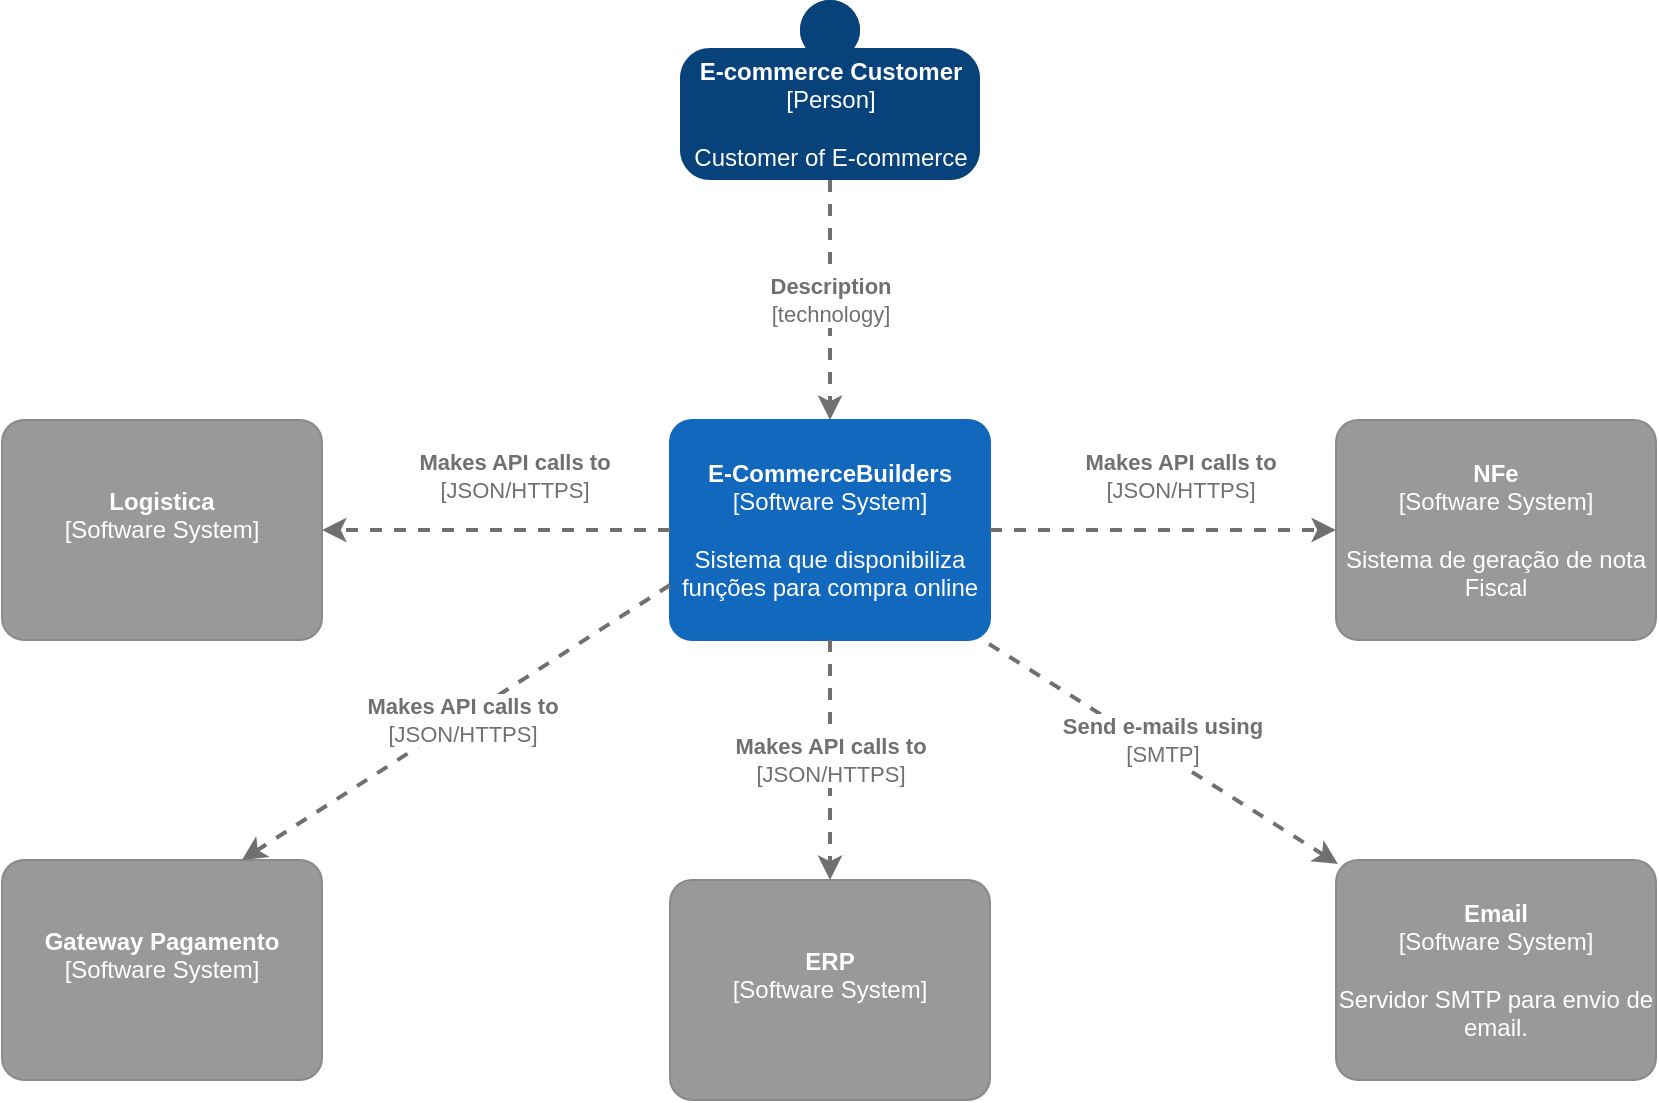 <mxfile version="14.9.6" type="device" pages="4"><diagram id="fcDRA7Ow-w_iBE7SlfZF" name="C4 - Nivel 1"><mxGraphModel dx="2302" dy="822" grid="1" gridSize="10" guides="1" tooltips="1" connect="1" arrows="1" fold="1" page="1" pageScale="1" pageWidth="827" pageHeight="1169" math="0" shadow="0"><root><mxCell id="0"/><mxCell id="1" parent="0"/><object placeholders="1" c4Name="E-CommerceBuilders" c4Type="Software System" c4Description="Sistema que disponibiliza funções para compra online" label="&lt;b&gt;%c4Name%&lt;/b&gt;&lt;div&gt;[%c4Type%]&lt;/div&gt;&lt;br&gt;&lt;div&gt;%c4Description%&lt;/div&gt;" id="0HaGhE6BtZL2oyr7u9YS-2"><mxCell style="rounded=1;whiteSpace=wrap;html=1;labelBackgroundColor=none;fillColor=#1168BD;fontColor=#ffffff;align=center;arcSize=10;strokeColor=#1168BD;metaEdit=1;metaData={&quot;c4Type&quot;:{&quot;editable&quot;:false}};points=[[0.25,0,0],[0.5,0,0],[0.75,0,0],[1,0.25,0],[1,0.5,0],[1,0.75,0],[0.75,1,0],[0.5,1,0],[0.25,1,0],[0,0.75,0],[0,0.5,0],[0,0.25,0]];" parent="1" vertex="1"><mxGeometry x="334" y="410" width="160" height="110.0" as="geometry"/></mxCell></object><object placeholders="1" c4Name="Email" c4Type="Software System" c4Description="Servidor SMTP para envio de email." label="&lt;b&gt;%c4Name%&lt;/b&gt;&lt;div&gt;[%c4Type%]&lt;/div&gt;&lt;br&gt;&lt;div&gt;%c4Description%&lt;/div&gt;" id="0HaGhE6BtZL2oyr7u9YS-3"><mxCell style="rounded=1;whiteSpace=wrap;html=1;labelBackgroundColor=none;fillColor=#999999;fontColor=#ffffff;align=center;arcSize=10;strokeColor=#8A8A8A;metaEdit=1;metaData={&quot;c4Type&quot;:{&quot;editable&quot;:false}};points=[[0.25,0,0],[0.5,0,0],[0.75,0,0],[1,0.25,0],[1,0.5,0],[1,0.75,0],[0.75,1,0],[0.5,1,0],[0.25,1,0],[0,0.75,0],[0,0.5,0],[0,0.25,0]];" parent="1" vertex="1"><mxGeometry x="667" y="630" width="160" height="110.0" as="geometry"/></mxCell></object><object placeholders="1" c4Type="Relationship" c4Technology="technology" c4Description="Description" label="&lt;div style=&quot;text-align: left&quot;&gt;&lt;div style=&quot;text-align: center&quot;&gt;&lt;b&gt;%c4Description%&lt;/b&gt;&lt;/div&gt;&lt;div style=&quot;text-align: center&quot;&gt;[%c4Technology%]&lt;/div&gt;&lt;/div&gt;" id="0HaGhE6BtZL2oyr7u9YS-5"><mxCell style="edgeStyle=none;rounded=0;html=1;entryX=0.5;entryY=0;jettySize=auto;orthogonalLoop=1;strokeColor=#707070;strokeWidth=2;fontColor=#707070;jumpStyle=none;dashed=1;metaEdit=1;metaData={&quot;c4Type&quot;:{&quot;editable&quot;:false}};exitX=0.5;exitY=1;exitDx=0;exitDy=0;exitPerimeter=0;entryDx=0;entryDy=0;entryPerimeter=0;" parent="1" source="t6vL72_aRW7utsJtSjhl-1" target="0HaGhE6BtZL2oyr7u9YS-2" edge="1"><mxGeometry width="160" relative="1" as="geometry"><mxPoint x="435.5" y="270" as="sourcePoint"/><mxPoint x="490" y="420" as="targetPoint"/></mxGeometry></mxCell></object><object placeholders="1" c4Name="ERP" c4Type="Software System" c4Description="" label="&lt;b&gt;%c4Name%&lt;/b&gt;&lt;div&gt;[%c4Type%]&lt;/div&gt;&lt;br&gt;&lt;div&gt;%c4Description%&lt;/div&gt;" id="a_g5N1StyntKlPBIh_YP-1"><mxCell style="rounded=1;whiteSpace=wrap;html=1;labelBackgroundColor=none;fillColor=#999999;fontColor=#ffffff;align=center;arcSize=10;strokeColor=#8A8A8A;metaEdit=1;metaData={&quot;c4Type&quot;:{&quot;editable&quot;:false}};points=[[0.25,0,0],[0.5,0,0],[0.75,0,0],[1,0.25,0],[1,0.5,0],[1,0.75,0],[0.75,1,0],[0.5,1,0],[0.25,1,0],[0,0.75,0],[0,0.5,0],[0,0.25,0]];" parent="1" vertex="1"><mxGeometry x="334" y="640" width="160" height="110.0" as="geometry"/></mxCell></object><object placeholders="1" c4Name="Gateway Pagamento" c4Type="Software System" c4Description="" label="&lt;b&gt;%c4Name%&lt;/b&gt;&lt;div&gt;[%c4Type%]&lt;/div&gt;&lt;br&gt;&lt;div&gt;%c4Description%&lt;/div&gt;" id="a_g5N1StyntKlPBIh_YP-2"><mxCell style="rounded=1;whiteSpace=wrap;html=1;labelBackgroundColor=none;fillColor=#999999;fontColor=#ffffff;align=center;arcSize=10;strokeColor=#8A8A8A;metaEdit=1;metaData={&quot;c4Type&quot;:{&quot;editable&quot;:false}};points=[[0.25,0,0],[0.5,0,0],[0.75,0,0],[1,0.25,0],[1,0.5,0],[1,0.75,0],[0.75,1,0],[0.5,1,0],[0.25,1,0],[0,0.75,0],[0,0.5,0],[0,0.25,0]];" parent="1" vertex="1"><mxGeometry y="630" width="160" height="110.0" as="geometry"/></mxCell></object><object placeholders="1" c4Name="Logistica" c4Type="Software System" c4Description="" label="&lt;b&gt;%c4Name%&lt;/b&gt;&lt;div&gt;[%c4Type%]&lt;/div&gt;&lt;br&gt;&lt;div&gt;%c4Description%&lt;/div&gt;" id="a_g5N1StyntKlPBIh_YP-3"><mxCell style="rounded=1;whiteSpace=wrap;html=1;labelBackgroundColor=none;fillColor=#999999;fontColor=#ffffff;align=center;arcSize=10;strokeColor=#8A8A8A;metaEdit=1;metaData={&quot;c4Type&quot;:{&quot;editable&quot;:false}};points=[[0.25,0,0],[0.5,0,0],[0.75,0,0],[1,0.25,0],[1,0.5,0],[1,0.75,0],[0.75,1,0],[0.5,1,0],[0.25,1,0],[0,0.75,0],[0,0.5,0],[0,0.25,0]];" parent="1" vertex="1"><mxGeometry y="410" width="160" height="110.0" as="geometry"/></mxCell></object><object placeholders="1" c4Name="NFe" c4Type="Software System" c4Description="Sistema de geração de nota Fiscal" label="&lt;b&gt;%c4Name%&lt;/b&gt;&lt;div&gt;[%c4Type%]&lt;/div&gt;&lt;br&gt;&lt;div&gt;%c4Description%&lt;/div&gt;" id="a_g5N1StyntKlPBIh_YP-7"><mxCell style="rounded=1;whiteSpace=wrap;html=1;labelBackgroundColor=none;fillColor=#999999;fontColor=#ffffff;align=center;arcSize=10;strokeColor=#8A8A8A;metaEdit=1;metaData={&quot;c4Type&quot;:{&quot;editable&quot;:false}};points=[[0.25,0,0],[0.5,0,0],[0.75,0,0],[1,0.25,0],[1,0.5,0],[1,0.75,0],[0.75,1,0],[0.5,1,0],[0.25,1,0],[0,0.75,0],[0,0.5,0],[0,0.25,0]];" parent="1" vertex="1"><mxGeometry x="667" y="410" width="160" height="110.0" as="geometry"/></mxCell></object><object placeholders="1" c4Type="Relationship" c4Technology="JSON/HTTPS" c4Description="Makes API calls to" label="&lt;div style=&quot;text-align: left&quot;&gt;&lt;div style=&quot;text-align: center&quot;&gt;&lt;b&gt;%c4Description%&lt;/b&gt;&lt;/div&gt;&lt;div style=&quot;text-align: center&quot;&gt;[%c4Technology%]&lt;/div&gt;&lt;/div&gt;" id="z8bYBq9tgNMa02XsCXp3-1"><mxCell style="edgeStyle=none;rounded=0;html=1;jettySize=auto;orthogonalLoop=1;strokeColor=#707070;strokeWidth=2;fontColor=#707070;jumpStyle=none;dashed=1;metaEdit=1;metaData={&quot;c4Type&quot;:{&quot;editable&quot;:false}};exitX=0;exitY=0.5;exitDx=0;exitDy=0;exitPerimeter=0;entryX=1;entryY=0.5;entryDx=0;entryDy=0;entryPerimeter=0;" edge="1" parent="1" source="0HaGhE6BtZL2oyr7u9YS-2" target="a_g5N1StyntKlPBIh_YP-3"><mxGeometry x="-0.1" y="-27" width="160" relative="1" as="geometry"><mxPoint x="260" y="500" as="sourcePoint"/><mxPoint x="386.667" y="610" as="targetPoint"/><mxPoint as="offset"/></mxGeometry></mxCell></object><object placeholders="1" c4Type="Relationship" c4Technology="JSON/HTTPS" c4Description="Makes API calls to" label="&lt;div style=&quot;text-align: left&quot;&gt;&lt;div style=&quot;text-align: center&quot;&gt;&lt;b&gt;%c4Description%&lt;/b&gt;&lt;/div&gt;&lt;div style=&quot;text-align: center&quot;&gt;[%c4Technology%]&lt;/div&gt;&lt;/div&gt;" id="z8bYBq9tgNMa02XsCXp3-2"><mxCell style="edgeStyle=none;rounded=0;html=1;jettySize=auto;orthogonalLoop=1;strokeColor=#707070;strokeWidth=2;fontColor=#707070;jumpStyle=none;dashed=1;metaEdit=1;metaData={&quot;c4Type&quot;:{&quot;editable&quot;:false}};exitX=0;exitY=0.75;exitDx=0;exitDy=0;exitPerimeter=0;entryX=0.75;entryY=0;entryDx=0;entryDy=0;entryPerimeter=0;" edge="1" parent="1" source="0HaGhE6BtZL2oyr7u9YS-2" target="a_g5N1StyntKlPBIh_YP-2"><mxGeometry x="-0.025" y="1" width="160" relative="1" as="geometry"><mxPoint x="270" y="510" as="sourcePoint"/><mxPoint x="396.667" y="620" as="targetPoint"/><mxPoint as="offset"/></mxGeometry></mxCell></object><object placeholders="1" c4Type="Relationship" c4Technology="JSON/HTTPS" c4Description="Makes API calls to" label="&lt;div style=&quot;text-align: left&quot;&gt;&lt;div style=&quot;text-align: center&quot;&gt;&lt;b&gt;%c4Description%&lt;/b&gt;&lt;/div&gt;&lt;div style=&quot;text-align: center&quot;&gt;[%c4Technology%]&lt;/div&gt;&lt;/div&gt;" id="z8bYBq9tgNMa02XsCXp3-3"><mxCell style="edgeStyle=none;rounded=0;html=1;jettySize=auto;orthogonalLoop=1;strokeColor=#707070;strokeWidth=2;fontColor=#707070;jumpStyle=none;dashed=1;metaEdit=1;metaData={&quot;c4Type&quot;:{&quot;editable&quot;:false}};exitX=0.5;exitY=1;exitDx=0;exitDy=0;exitPerimeter=0;entryX=0.5;entryY=0;entryDx=0;entryDy=0;entryPerimeter=0;" edge="1" parent="1" source="0HaGhE6BtZL2oyr7u9YS-2" target="a_g5N1StyntKlPBIh_YP-1"><mxGeometry width="160" relative="1" as="geometry"><mxPoint x="280" y="520" as="sourcePoint"/><mxPoint x="406.667" y="630" as="targetPoint"/><mxPoint as="offset"/></mxGeometry></mxCell></object><object placeholders="1" c4Type="Relationship" c4Technology="JSON/HTTPS" c4Description="Makes API calls to" label="&lt;div style=&quot;text-align: left&quot;&gt;&lt;div style=&quot;text-align: center&quot;&gt;&lt;b&gt;%c4Description%&lt;/b&gt;&lt;/div&gt;&lt;div style=&quot;text-align: center&quot;&gt;[%c4Technology%]&lt;/div&gt;&lt;/div&gt;" id="z8bYBq9tgNMa02XsCXp3-4"><mxCell style="edgeStyle=none;rounded=0;html=1;jettySize=auto;orthogonalLoop=1;strokeColor=#707070;strokeWidth=2;fontColor=#707070;jumpStyle=none;dashed=1;metaEdit=1;metaData={&quot;c4Type&quot;:{&quot;editable&quot;:false}};exitX=1;exitY=0.5;exitDx=0;exitDy=0;exitPerimeter=0;entryX=0;entryY=0.5;entryDx=0;entryDy=0;entryPerimeter=0;" edge="1" parent="1" source="0HaGhE6BtZL2oyr7u9YS-2" target="a_g5N1StyntKlPBIh_YP-7"><mxGeometry x="0.094" y="28" width="160" relative="1" as="geometry"><mxPoint x="290" y="530" as="sourcePoint"/><mxPoint x="416.667" y="640" as="targetPoint"/><mxPoint y="1" as="offset"/></mxGeometry></mxCell></object><object placeholders="1" c4Name="E-commerce Customer" c4Type="Person" c4Description="Customer of E-commerce" label="&lt;b&gt;%c4Name%&lt;/b&gt;&lt;div&gt;[%c4Type%]&lt;/div&gt;&lt;br&gt;&lt;div&gt;%c4Description%&lt;/div&gt;" id="t6vL72_aRW7utsJtSjhl-1"><mxCell style="html=1;dashed=0;whitespace=wrap;fillColor=#08427b;strokeColor=none;fontColor=#ffffff;shape=mxgraph.c4.person;align=center;metaEdit=1;points=[[0.5,0,0],[1,0.5,0],[1,0.75,0],[0.75,1,0],[0.5,1,0],[0.25,1,0],[0,0.75,0],[0,0.5,0]];metaData={&quot;c4Type&quot;:{&quot;editable&quot;:false}};" vertex="1" parent="1"><mxGeometry x="339" y="200" width="150" height="90" as="geometry"/></mxCell></object><object placeholders="1" c4Type="Relationship" c4Technology="SMTP" c4Description="Send e-mails using" label="&lt;div style=&quot;text-align: left&quot;&gt;&lt;div style=&quot;text-align: center&quot;&gt;&lt;b&gt;%c4Description%&lt;/b&gt;&lt;/div&gt;&lt;div style=&quot;text-align: center&quot;&gt;[%c4Technology%]&lt;/div&gt;&lt;/div&gt;" id="S3GyGAlOC4HXpNuFdqYo-1"><mxCell style="edgeStyle=none;rounded=0;html=1;entryX=0.006;entryY=0.018;jettySize=auto;orthogonalLoop=1;strokeColor=#707070;strokeWidth=2;fontColor=#707070;jumpStyle=none;dashed=1;metaEdit=1;metaData={&quot;c4Type&quot;:{&quot;editable&quot;:false}};entryDx=0;entryDy=0;entryPerimeter=0;exitX=0.997;exitY=1.018;exitDx=0;exitDy=0;exitPerimeter=0;" edge="1" parent="1" source="0HaGhE6BtZL2oyr7u9YS-2" target="0HaGhE6BtZL2oyr7u9YS-3"><mxGeometry x="-0.042" y="6" width="160" relative="1" as="geometry"><mxPoint x="840" y="372.08" as="sourcePoint"/><mxPoint x="1230" y="375" as="targetPoint"/><mxPoint as="offset"/></mxGeometry></mxCell></object></root></mxGraphModel></diagram><diagram id="lXHAIoalBVQOuCKuGTk1" name="C4- Nivel 2"><mxGraphModel dx="2302" dy="822" grid="1" gridSize="10" guides="1" tooltips="1" connect="1" arrows="1" fold="1" page="1" pageScale="1" pageWidth="827" pageHeight="1169" math="0" shadow="0"><root><mxCell id="tIHOE10E47A3eoGpDmG2-0"/><mxCell id="tIHOE10E47A3eoGpDmG2-1" parent="tIHOE10E47A3eoGpDmG2-0"/><object placeholders="1" c4Name="BuildersShop" c4Type="ExecutionEnvironment" c4Application="E-commerce Builders" label="&lt;div style=&quot;text-align: left&quot;&gt;%c4Name%&lt;/div&gt;&lt;div style=&quot;text-align: left&quot;&gt;[%c4Application%]&lt;/div&gt;" id="bHvgeocHgJwTEz8TpMSf-1"><mxCell style="rounded=1;whiteSpace=wrap;html=1;labelBackgroundColor=none;fillColor=#ffffff;fontColor=#000000;align=left;arcSize=5;strokeColor=#000000;verticalAlign=bottom;metaEdit=1;metaData={&quot;c4Type&quot;:{&quot;editable&quot;:false}};points=[[0.25,0,0],[0.5,0,0],[0.75,0,0],[1,0.25,0],[1,0.5,0],[1,0.75,0],[0.75,1,0],[0.5,1,0],[0.25,1,0],[0,0.75,0],[0,0.5,0],[0,0.25,0]];" parent="tIHOE10E47A3eoGpDmG2-1" vertex="1"><mxGeometry x="30" y="280" width="810" height="760" as="geometry"/></mxCell></object><object placeholders="1" c4Name="E-commerce Customer" c4Type="Person" c4Description="Customer of E-commerce" label="&lt;b&gt;%c4Name%&lt;/b&gt;&lt;div&gt;[%c4Type%]&lt;/div&gt;&lt;br&gt;&lt;div&gt;%c4Description%&lt;/div&gt;" id="hvpS_osu6sGIOObSPYe6-0"><mxCell style="html=1;dashed=0;whitespace=wrap;fillColor=#08427b;strokeColor=none;fontColor=#ffffff;shape=mxgraph.c4.person;align=center;metaEdit=1;points=[[0.5,0,0],[1,0.5,0],[1,0.75,0],[0.75,1,0],[0.5,1,0],[0.25,1,0],[0,0.75,0],[0,0.5,0]];metaData={&quot;c4Type&quot;:{&quot;editable&quot;:false}};" parent="tIHOE10E47A3eoGpDmG2-1" vertex="1"><mxGeometry x="360.5" y="110" width="150" height="90" as="geometry"/></mxCell></object><object placeholders="1" c4Name="Email" c4Type="Software System" c4Description="Servidor SMTP para envio de email." label="&lt;b&gt;%c4Name%&lt;/b&gt;&lt;div&gt;[%c4Type%]&lt;/div&gt;&lt;br&gt;&lt;div&gt;%c4Description%&lt;/div&gt;" id="hvpS_osu6sGIOObSPYe6-2"><mxCell style="rounded=1;whiteSpace=wrap;html=1;labelBackgroundColor=none;fillColor=#999999;fontColor=#ffffff;align=center;arcSize=10;strokeColor=#8A8A8A;metaEdit=1;metaData={&quot;c4Type&quot;:{&quot;editable&quot;:false}};points=[[0.25,0,0],[0.5,0,0],[0.75,0,0],[1,0.25,0],[1,0.5,0],[1,0.75,0],[0.75,1,0],[0.5,1,0],[0.25,1,0],[0,0.75,0],[0,0.5,0],[0,0.25,0]];" parent="tIHOE10E47A3eoGpDmG2-1" vertex="1"><mxGeometry x="1230" y="310" width="160" height="110.0" as="geometry"/></mxCell></object><object placeholders="1" c4Type="Relationship" c4Technology="SMTP" c4Description="Send e-mails using" label="&lt;div style=&quot;text-align: left&quot;&gt;&lt;div style=&quot;text-align: center&quot;&gt;&lt;b&gt;%c4Description%&lt;/b&gt;&lt;/div&gt;&lt;div style=&quot;text-align: center&quot;&gt;[%c4Technology%]&lt;/div&gt;&lt;/div&gt;" id="hvpS_osu6sGIOObSPYe6-3"><mxCell style="edgeStyle=none;rounded=0;html=1;entryX=0;entryY=0.5;jettySize=auto;orthogonalLoop=1;strokeColor=#707070;strokeWidth=2;fontColor=#707070;jumpStyle=none;dashed=1;metaEdit=1;metaData={&quot;c4Type&quot;:{&quot;editable&quot;:false}};entryDx=0;entryDy=0;entryPerimeter=0;exitX=1;exitY=0.108;exitDx=0;exitDy=0;exitPerimeter=0;" parent="tIHOE10E47A3eoGpDmG2-1" source="bHvgeocHgJwTEz8TpMSf-1" target="hvpS_osu6sGIOObSPYe6-2" edge="1"><mxGeometry width="160" relative="1" as="geometry"><mxPoint x="830" y="910" as="sourcePoint"/><mxPoint x="490" y="410" as="targetPoint"/></mxGeometry></mxCell></object><object placeholders="1" c4Type="Relationship" c4Technology="" c4Description="Views catalog of products and buy using" label="&lt;div style=&quot;text-align: left&quot;&gt;&lt;div style=&quot;text-align: center&quot;&gt;&lt;b&gt;%c4Description%&lt;/b&gt;&lt;/div&gt;&lt;div style=&quot;text-align: center&quot;&gt;[%c4Technology%]&lt;/div&gt;&lt;/div&gt;" id="hvpS_osu6sGIOObSPYe6-4"><mxCell style="edgeStyle=none;rounded=0;html=1;entryX=0.5;entryY=0;jettySize=auto;orthogonalLoop=1;strokeColor=#707070;strokeWidth=2;fontColor=#707070;jumpStyle=none;dashed=1;metaEdit=1;metaData={&quot;c4Type&quot;:{&quot;editable&quot;:false}};exitX=0.5;exitY=1;exitDx=0;exitDy=0;exitPerimeter=0;entryDx=0;entryDy=0;entryPerimeter=0;" parent="tIHOE10E47A3eoGpDmG2-1" source="hvpS_osu6sGIOObSPYe6-0" target="spH8s_EvFNLCTvlxpbs3-0" edge="1"><mxGeometry x="0.212" y="1" width="160" relative="1" as="geometry"><mxPoint x="330" y="410" as="sourcePoint"/><mxPoint x="490" y="410" as="targetPoint"/><mxPoint as="offset"/></mxGeometry></mxCell></object><object placeholders="1" c4Name="ERP" c4Type="Software System" c4Description="" label="&lt;b&gt;%c4Name%&lt;/b&gt;&lt;div&gt;[%c4Type%]&lt;/div&gt;&lt;br&gt;&lt;div&gt;%c4Description%&lt;/div&gt;" id="hvpS_osu6sGIOObSPYe6-5"><mxCell style="rounded=1;whiteSpace=wrap;html=1;labelBackgroundColor=none;fillColor=#999999;fontColor=#ffffff;align=center;arcSize=10;strokeColor=#8A8A8A;metaEdit=1;metaData={&quot;c4Type&quot;:{&quot;editable&quot;:false}};points=[[0.25,0,0],[0.5,0,0],[0.75,0,0],[1,0.25,0],[1,0.5,0],[1,0.75,0],[0.75,1,0],[0.5,1,0],[0.25,1,0],[0,0.75,0],[0,0.5,0],[0,0.25,0]];" parent="tIHOE10E47A3eoGpDmG2-1" vertex="1"><mxGeometry x="1230" y="772" width="160" height="110.0" as="geometry"/></mxCell></object><object placeholders="1" c4Name="Gateway Pagamento" c4Type="Software System" c4Description="" label="&lt;b&gt;%c4Name%&lt;/b&gt;&lt;div&gt;[%c4Type%]&lt;/div&gt;&lt;br&gt;&lt;div&gt;%c4Description%&lt;/div&gt;" id="hvpS_osu6sGIOObSPYe6-6"><mxCell style="rounded=1;whiteSpace=wrap;html=1;labelBackgroundColor=none;fillColor=#999999;fontColor=#ffffff;align=center;arcSize=10;strokeColor=#8A8A8A;metaEdit=1;metaData={&quot;c4Type&quot;:{&quot;editable&quot;:false}};points=[[0.25,0,0],[0.5,0,0],[0.75,0,0],[1,0.25,0],[1,0.5,0],[1,0.75,0],[0.75,1,0],[0.5,1,0],[0.25,1,0],[0,0.75,0],[0,0.5,0],[0,0.25,0]];" parent="tIHOE10E47A3eoGpDmG2-1" vertex="1"><mxGeometry x="1230" y="912" width="160" height="110.0" as="geometry"/></mxCell></object><object placeholders="1" c4Name="Logistica" c4Type="Software System" c4Description="" label="&lt;b&gt;%c4Name%&lt;/b&gt;&lt;div&gt;[%c4Type%]&lt;/div&gt;&lt;br&gt;&lt;div&gt;%c4Description%&lt;/div&gt;" id="hvpS_osu6sGIOObSPYe6-7"><mxCell style="rounded=1;whiteSpace=wrap;html=1;labelBackgroundColor=none;fillColor=#999999;fontColor=#ffffff;align=center;arcSize=10;strokeColor=#8A8A8A;metaEdit=1;metaData={&quot;c4Type&quot;:{&quot;editable&quot;:false}};points=[[0.25,0,0],[0.5,0,0],[0.75,0,0],[1,0.25,0],[1,0.5,0],[1,0.75,0],[0.75,1,0],[0.5,1,0],[0.25,1,0],[0,0.75,0],[0,0.5,0],[0,0.25,0]];" parent="tIHOE10E47A3eoGpDmG2-1" vertex="1"><mxGeometry x="1230" y="632" width="160" height="110.0" as="geometry"/></mxCell></object><object placeholders="1" c4Type="Relationship" c4Technology="JSON/HTTPS" c4Description="Makes API calls to" label="&lt;div style=&quot;text-align: left&quot;&gt;&lt;div style=&quot;text-align: center&quot;&gt;&lt;b&gt;%c4Description%&lt;/b&gt;&lt;/div&gt;&lt;div style=&quot;text-align: center&quot;&gt;[%c4Technology%]&lt;/div&gt;&lt;/div&gt;" id="hvpS_osu6sGIOObSPYe6-8"><mxCell style="edgeStyle=none;rounded=0;html=1;entryX=0;entryY=0.5;jettySize=auto;orthogonalLoop=1;strokeColor=#707070;strokeWidth=2;fontColor=#707070;jumpStyle=none;dashed=1;metaEdit=1;metaData={&quot;c4Type&quot;:{&quot;editable&quot;:false}};entryDx=0;entryDy=0;entryPerimeter=0;exitX=1.006;exitY=0.908;exitDx=0;exitDy=0;exitPerimeter=0;" parent="tIHOE10E47A3eoGpDmG2-1" source="bHvgeocHgJwTEz8TpMSf-1" target="hvpS_osu6sGIOObSPYe6-6" edge="1"><mxGeometry width="160" relative="1" as="geometry"><mxPoint x="842" y="770" as="sourcePoint"/><mxPoint x="720" y="445" as="targetPoint"/></mxGeometry></mxCell></object><object placeholders="1" c4Type="Relationship" c4Technology="JSON/HTTPS" c4Description="Makes API calls to" label="&lt;div style=&quot;text-align: left&quot;&gt;&lt;div style=&quot;text-align: center&quot;&gt;&lt;b&gt;%c4Description%&lt;/b&gt;&lt;/div&gt;&lt;div style=&quot;text-align: center&quot;&gt;[%c4Technology%]&lt;/div&gt;&lt;/div&gt;" id="hvpS_osu6sGIOObSPYe6-9"><mxCell style="edgeStyle=none;rounded=0;html=1;entryX=0;entryY=0.5;jettySize=auto;orthogonalLoop=1;strokeColor=#707070;strokeWidth=2;fontColor=#707070;jumpStyle=none;dashed=1;metaEdit=1;metaData={&quot;c4Type&quot;:{&quot;editable&quot;:false}};entryDx=0;entryDy=0;entryPerimeter=0;exitX=1.006;exitY=0.717;exitDx=0;exitDy=0;exitPerimeter=0;" parent="tIHOE10E47A3eoGpDmG2-1" source="bHvgeocHgJwTEz8TpMSf-1" target="hvpS_osu6sGIOObSPYe6-5" edge="1"><mxGeometry width="160" relative="1" as="geometry"><mxPoint x="843" y="625" as="sourcePoint"/><mxPoint x="730" y="455" as="targetPoint"/></mxGeometry></mxCell></object><object placeholders="1" c4Name="NFe" c4Type="Software System" c4Description="Sistema de geração de nota Fiscal" label="&lt;b&gt;%c4Name%&lt;/b&gt;&lt;div&gt;[%c4Type%]&lt;/div&gt;&lt;br&gt;&lt;div&gt;%c4Description%&lt;/div&gt;" id="hvpS_osu6sGIOObSPYe6-11"><mxCell style="rounded=1;whiteSpace=wrap;html=1;labelBackgroundColor=none;fillColor=#999999;fontColor=#ffffff;align=center;arcSize=10;strokeColor=#8A8A8A;metaEdit=1;metaData={&quot;c4Type&quot;:{&quot;editable&quot;:false}};points=[[0.25,0,0],[0.5,0,0],[0.75,0,0],[1,0.25,0],[1,0.5,0],[1,0.75,0],[0.75,1,0],[0.5,1,0],[0.25,1,0],[0,0.75,0],[0,0.5,0],[0,0.25,0]];" parent="tIHOE10E47A3eoGpDmG2-1" vertex="1"><mxGeometry x="1230" y="490" width="160" height="110.0" as="geometry"/></mxCell></object><object placeholders="1" c4Name="Single Page Application" c4Type="Container" c4Technology="Reac/Angular" c4Description="Provides all of eccomerce functionality to customers via their  web browser" label="&lt;b&gt;%c4Name%&lt;/b&gt;&lt;div&gt;[%c4Type%: %c4Technology%]&lt;/div&gt;&lt;br&gt;&lt;div&gt;%c4Description%&lt;/div&gt;" id="spH8s_EvFNLCTvlxpbs3-0"><mxCell style="rounded=1;whiteSpace=wrap;html=1;labelBackgroundColor=none;fillColor=#438DD5;fontColor=#ffffff;align=center;arcSize=10;strokeColor=#3C7FC0;metaEdit=1;metaData={&quot;c4Type&quot;:{&quot;editable&quot;:false}};points=[[0.25,0,0],[0.5,0,0],[0.75,0,0],[1,0.25,0],[1,0.5,0],[1,0.75,0],[0.75,1,0],[0.5,1,0],[0.25,1,0],[0,0.75,0],[0,0.5,0],[0,0.25,0]];" parent="tIHOE10E47A3eoGpDmG2-1" vertex="1"><mxGeometry x="180" y="380" width="160" height="110.0" as="geometry"/></mxCell></object><object placeholders="1" c4Name="MobileApp" c4Type="Container" c4Technology="Fluttter" c4Description="Provides all of eccomerce functionality to customers via their  web browser" label="&lt;b&gt;%c4Name%&lt;/b&gt;&lt;div&gt;[%c4Type%: %c4Technology%]&lt;/div&gt;&lt;br&gt;&lt;div&gt;%c4Description%&lt;/div&gt;" id="spH8s_EvFNLCTvlxpbs3-1"><mxCell style="rounded=1;whiteSpace=wrap;html=1;labelBackgroundColor=none;fillColor=#438DD5;fontColor=#ffffff;align=center;arcSize=10;strokeColor=#3C7FC0;metaEdit=1;metaData={&quot;c4Type&quot;:{&quot;editable&quot;:false}};points=[[0.25,0,0],[0.5,0,0],[0.75,0,0],[1,0.25,0],[1,0.5,0],[1,0.75,0],[0.75,1,0],[0.5,1,0],[0.25,1,0],[0,0.75,0],[0,0.5,0],[0,0.25,0]];" parent="tIHOE10E47A3eoGpDmG2-1" vertex="1"><mxGeometry x="570" y="380" width="160" height="110.0" as="geometry"/></mxCell></object><object placeholders="1" c4Type="Relationship" c4Technology="" c4Description="Views catalog of products and buy using" label="&lt;div style=&quot;text-align: left&quot;&gt;&lt;div style=&quot;text-align: center&quot;&gt;&lt;b&gt;%c4Description%&lt;/b&gt;&lt;/div&gt;&lt;div style=&quot;text-align: center&quot;&gt;[%c4Technology%]&lt;/div&gt;&lt;/div&gt;" id="spH8s_EvFNLCTvlxpbs3-6"><mxCell style="edgeStyle=none;rounded=0;html=1;entryX=0.5;entryY=0;jettySize=auto;orthogonalLoop=1;strokeColor=#707070;strokeWidth=2;fontColor=#707070;jumpStyle=none;dashed=1;metaEdit=1;metaData={&quot;c4Type&quot;:{&quot;editable&quot;:false}};exitX=0.5;exitY=1;exitDx=0;exitDy=0;exitPerimeter=0;entryDx=0;entryDy=0;entryPerimeter=0;" parent="tIHOE10E47A3eoGpDmG2-1" source="hvpS_osu6sGIOObSPYe6-0" target="spH8s_EvFNLCTvlxpbs3-1" edge="1"><mxGeometry x="0.212" y="1" width="160" relative="1" as="geometry"><mxPoint x="445.5" y="210" as="sourcePoint"/><mxPoint x="270" y="390" as="targetPoint"/><mxPoint as="offset"/></mxGeometry></mxCell></object><object placeholders="1" c4Name="API Application" c4Type="Container" c4Technology="Java " c4Description="Provides E-commerce functionality via a JSON/HTTPS API." label="&lt;b&gt;%c4Name%&lt;/b&gt;&lt;div&gt;[%c4Type%: %c4Technology%]&lt;/div&gt;&lt;br&gt;&lt;div&gt;%c4Description%&lt;/div&gt;" id="spH8s_EvFNLCTvlxpbs3-7"><mxCell style="rounded=1;whiteSpace=wrap;html=1;labelBackgroundColor=none;fillColor=#438DD5;fontColor=#ffffff;align=center;arcSize=10;strokeColor=#3C7FC0;metaEdit=1;metaData={&quot;c4Type&quot;:{&quot;editable&quot;:false}};points=[[0.25,0,0],[0.5,0,0],[0.75,0,0],[1,0.25,0],[1,0.5,0],[1,0.75,0],[0.75,1,0],[0.5,1,0],[0.25,1,0],[0,0.75,0],[0,0.5,0],[0,0.25,0]];" parent="tIHOE10E47A3eoGpDmG2-1" vertex="1"><mxGeometry x="370" y="600" width="160" height="110.0" as="geometry"/></mxCell></object><object placeholders="1" c4Type="Relationship" c4Technology="JSON/HTTPS" c4Description="Makes API calls to" label="&lt;div style=&quot;text-align: left&quot;&gt;&lt;div style=&quot;text-align: center&quot;&gt;&lt;b&gt;%c4Description%&lt;/b&gt;&lt;/div&gt;&lt;div style=&quot;text-align: center&quot;&gt;[%c4Technology%]&lt;/div&gt;&lt;/div&gt;" id="spH8s_EvFNLCTvlxpbs3-8"><mxCell style="edgeStyle=none;rounded=0;html=1;jettySize=auto;orthogonalLoop=1;strokeColor=#707070;strokeWidth=2;fontColor=#707070;jumpStyle=none;dashed=1;metaEdit=1;metaData={&quot;c4Type&quot;:{&quot;editable&quot;:false}};exitX=0.5;exitY=1;exitDx=0;exitDy=0;exitPerimeter=0;" parent="tIHOE10E47A3eoGpDmG2-1" source="spH8s_EvFNLCTvlxpbs3-0" target="spH8s_EvFNLCTvlxpbs3-7" edge="1"><mxGeometry x="0.212" y="1" width="160" relative="1" as="geometry"><mxPoint x="445.5" y="210" as="sourcePoint"/><mxPoint x="270" y="390" as="targetPoint"/><mxPoint as="offset"/></mxGeometry></mxCell></object><object placeholders="1" c4Type="Relationship" c4Technology="JSON/HTTPS" c4Description="Makes API calls to" label="&lt;div style=&quot;text-align: left&quot;&gt;&lt;div style=&quot;text-align: center&quot;&gt;&lt;b&gt;%c4Description%&lt;/b&gt;&lt;/div&gt;&lt;div style=&quot;text-align: center&quot;&gt;[%c4Technology%]&lt;/div&gt;&lt;/div&gt;" id="spH8s_EvFNLCTvlxpbs3-10"><mxCell style="edgeStyle=none;rounded=0;html=1;jettySize=auto;orthogonalLoop=1;strokeColor=#707070;strokeWidth=2;fontColor=#707070;jumpStyle=none;dashed=1;metaEdit=1;metaData={&quot;c4Type&quot;:{&quot;editable&quot;:false}};exitX=0.5;exitY=1;exitDx=0;exitDy=0;exitPerimeter=0;" parent="tIHOE10E47A3eoGpDmG2-1" source="spH8s_EvFNLCTvlxpbs3-1" target="spH8s_EvFNLCTvlxpbs3-7" edge="1"><mxGeometry x="0.212" y="1" width="160" relative="1" as="geometry"><mxPoint x="270" y="500" as="sourcePoint"/><mxPoint x="396.667" y="610" as="targetPoint"/><mxPoint as="offset"/></mxGeometry></mxCell></object><object placeholders="1" c4Type="Database" c4Technology="SQL Server" c4Description="Stores user registration information" label="%c4Type%&lt;div&gt;[Container:&amp;nbsp;%c4Technology%]&lt;/div&gt;&lt;br&gt;&lt;div&gt;%c4Description%&lt;/div&gt;" id="spH8s_EvFNLCTvlxpbs3-12"><mxCell style="shape=cylinder;whiteSpace=wrap;html=1;boundedLbl=1;rounded=0;labelBackgroundColor=none;fillColor=#438DD5;fontSize=12;fontColor=#ffffff;align=center;strokeColor=#3C7FC0;metaEdit=1;points=[[0.5,0,0],[1,0.25,0],[1,0.5,0],[1,0.75,0],[0.5,1,0],[0,0.75,0],[0,0.5,0],[0,0.25,0]];metaData={&quot;c4Type&quot;:{&quot;editable&quot;:false}};" parent="tIHOE10E47A3eoGpDmG2-1" vertex="1"><mxGeometry x="180" y="830" width="160" height="140" as="geometry"/></mxCell></object><object placeholders="1" c4Type="Relationship" c4Technology="JDBC" c4Description="Reads From and Writes to" label="&lt;div style=&quot;text-align: left&quot;&gt;&lt;div style=&quot;text-align: center&quot;&gt;&lt;b&gt;%c4Description%&lt;/b&gt;&lt;/div&gt;&lt;div style=&quot;text-align: center&quot;&gt;[%c4Technology%]&lt;/div&gt;&lt;/div&gt;" id="spH8s_EvFNLCTvlxpbs3-13"><mxCell style="edgeStyle=none;rounded=0;html=1;jettySize=auto;orthogonalLoop=1;strokeColor=#707070;strokeWidth=2;fontColor=#707070;jumpStyle=none;dashed=1;metaEdit=1;metaData={&quot;c4Type&quot;:{&quot;editable&quot;:false}};entryX=0.5;entryY=0;entryDx=0;entryDy=0;entryPerimeter=0;" parent="tIHOE10E47A3eoGpDmG2-1" source="spH8s_EvFNLCTvlxpbs3-7" target="spH8s_EvFNLCTvlxpbs3-12" edge="1"><mxGeometry x="0.212" y="1" width="160" relative="1" as="geometry"><mxPoint x="270" y="500.0" as="sourcePoint"/><mxPoint x="396.667" y="610.0" as="targetPoint"/><mxPoint as="offset"/></mxGeometry></mxCell></object><object placeholders="1" c4Type="Database" c4Technology="NoSQL" c4Description="Stores user registration information" label="%c4Type%&lt;div&gt;[Container:&amp;nbsp;%c4Technology%]&lt;/div&gt;&lt;br&gt;&lt;div&gt;%c4Description%&lt;/div&gt;" id="spH8s_EvFNLCTvlxpbs3-14"><mxCell style="shape=cylinder;whiteSpace=wrap;html=1;boundedLbl=1;rounded=0;labelBackgroundColor=none;fillColor=#438DD5;fontSize=12;fontColor=#ffffff;align=center;strokeColor=#3C7FC0;metaEdit=1;points=[[0.5,0,0],[1,0.25,0],[1,0.5,0],[1,0.75,0],[0.5,1,0],[0,0.75,0],[0,0.5,0],[0,0.25,0]];metaData={&quot;c4Type&quot;:{&quot;editable&quot;:false}};" parent="tIHOE10E47A3eoGpDmG2-1" vertex="1"><mxGeometry x="570" y="830" width="160" height="140" as="geometry"/></mxCell></object><object placeholders="1" c4Type="Relationship" c4Technology="JDBC" c4Description="Reads From and Writes to" label="&lt;div style=&quot;text-align: left&quot;&gt;&lt;div style=&quot;text-align: center&quot;&gt;&lt;b&gt;%c4Description%&lt;/b&gt;&lt;/div&gt;&lt;div style=&quot;text-align: center&quot;&gt;[%c4Technology%]&lt;/div&gt;&lt;/div&gt;" id="spH8s_EvFNLCTvlxpbs3-16"><mxCell style="edgeStyle=none;rounded=0;html=1;jettySize=auto;orthogonalLoop=1;strokeColor=#707070;strokeWidth=2;fontColor=#707070;jumpStyle=none;dashed=1;metaEdit=1;metaData={&quot;c4Type&quot;:{&quot;editable&quot;:false}};entryX=0.5;entryY=0;entryDx=0;entryDy=0;entryPerimeter=0;exitX=0.875;exitY=1;exitDx=0;exitDy=0;exitPerimeter=0;" parent="tIHOE10E47A3eoGpDmG2-1" source="spH8s_EvFNLCTvlxpbs3-7" target="spH8s_EvFNLCTvlxpbs3-14" edge="1"><mxGeometry x="0.212" y="1" width="160" relative="1" as="geometry"><mxPoint x="400.541" y="720" as="sourcePoint"/><mxPoint x="335.676" y="780" as="targetPoint"/><mxPoint as="offset"/></mxGeometry></mxCell></object><object placeholders="1" c4Type="Relationship" c4Technology="JSON/HTTPS" c4Description="Makes API calls to" label="&lt;div style=&quot;text-align: left&quot;&gt;&lt;div style=&quot;text-align: center&quot;&gt;&lt;b&gt;%c4Description%&lt;/b&gt;&lt;/div&gt;&lt;div style=&quot;text-align: center&quot;&gt;[%c4Technology%]&lt;/div&gt;&lt;/div&gt;" id="FbSSWm2thFXHBcUt_dYR-2"><mxCell style="edgeStyle=none;rounded=0;html=1;entryX=0;entryY=0.5;jettySize=auto;orthogonalLoop=1;strokeColor=#707070;strokeWidth=2;fontColor=#707070;jumpStyle=none;dashed=1;metaEdit=1;metaData={&quot;c4Type&quot;:{&quot;editable&quot;:false}};entryDx=0;entryDy=0;entryPerimeter=0;exitX=1.006;exitY=0.536;exitDx=0;exitDy=0;exitPerimeter=0;" parent="tIHOE10E47A3eoGpDmG2-1" source="bHvgeocHgJwTEz8TpMSf-1" target="hvpS_osu6sGIOObSPYe6-7" edge="1"><mxGeometry width="160" relative="1" as="geometry"><mxPoint x="853.24" y="618.32" as="sourcePoint"/><mxPoint x="1230" y="615.0" as="targetPoint"/></mxGeometry></mxCell></object><object placeholders="1" c4Type="Relationship" c4Technology="XML/HTTPS" c4Description="Makes API calls to" label="&lt;div style=&quot;text-align: left&quot;&gt;&lt;div style=&quot;text-align: center&quot;&gt;&lt;b&gt;%c4Description%&lt;/b&gt;&lt;/div&gt;&lt;div style=&quot;text-align: center&quot;&gt;[%c4Technology%]&lt;/div&gt;&lt;/div&gt;" id="FbSSWm2thFXHBcUt_dYR-3"><mxCell style="edgeStyle=none;rounded=0;html=1;entryX=0;entryY=0.5;jettySize=auto;orthogonalLoop=1;strokeColor=#707070;strokeWidth=2;fontColor=#707070;jumpStyle=none;dashed=1;metaEdit=1;metaData={&quot;c4Type&quot;:{&quot;editable&quot;:false}};entryDx=0;entryDy=0;entryPerimeter=0;" parent="tIHOE10E47A3eoGpDmG2-1" target="hvpS_osu6sGIOObSPYe6-11" edge="1"><mxGeometry width="160" relative="1" as="geometry"><mxPoint x="842" y="545" as="sourcePoint"/><mxPoint x="1220" y="479" as="targetPoint"/></mxGeometry></mxCell></object><object placeholders="1" c4Type="Relationship" c4Technology="SMTP" c4Description="Send e-mails to" label="&lt;div style=&quot;text-align: left&quot;&gt;&lt;div style=&quot;text-align: center&quot;&gt;&lt;b&gt;%c4Description%&lt;/b&gt;&lt;/div&gt;&lt;div style=&quot;text-align: center&quot;&gt;[%c4Technology%]&lt;/div&gt;&lt;/div&gt;" id="FbSSWm2thFXHBcUt_dYR-4"><mxCell style="edgeStyle=none;rounded=0;html=1;entryX=1.046;entryY=0.656;jettySize=auto;orthogonalLoop=1;strokeColor=#707070;strokeWidth=2;fontColor=#707070;jumpStyle=none;dashed=1;metaEdit=1;metaData={&quot;c4Type&quot;:{&quot;editable&quot;:false}};entryDx=0;entryDy=0;entryPerimeter=0;exitX=0.011;exitY=0.036;exitDx=0;exitDy=0;exitPerimeter=0;" parent="tIHOE10E47A3eoGpDmG2-1" source="hvpS_osu6sGIOObSPYe6-2" target="hvpS_osu6sGIOObSPYe6-0" edge="1"><mxGeometry width="160" relative="1" as="geometry"><mxPoint x="850" y="915.48" as="sourcePoint"/><mxPoint x="1230" y="910" as="targetPoint"/></mxGeometry></mxCell></object></root></mxGraphModel></diagram><diagram id="iUiOzbdAyfXiAvW1xN2e" name="C4 - Nivel 3  API APPLICATION"><mxGraphModel dx="7404" dy="2349" grid="1" gridSize="10" guides="1" tooltips="1" connect="1" arrows="1" fold="1" page="1" pageScale="1" pageWidth="827" pageHeight="1169" math="0" shadow="0"><root><mxCell id="Rr2231lWHVBVBjIfHy-e-0"/><mxCell id="Rr2231lWHVBVBjIfHy-e-1" parent="Rr2231lWHVBVBjIfHy-e-0"/><object placeholders="1" c4Name="name" c4Type="ExecutionEnvironment" c4Application="applicationAndVersion" label="&lt;div style=&quot;text-align: left&quot;&gt;%c4Name%&lt;/div&gt;&lt;div style=&quot;text-align: left&quot;&gt;[%c4Application%]&lt;/div&gt;" id="_biuJhRkP7iespOS5Sqh-0"><mxCell style="rounded=1;whiteSpace=wrap;html=1;labelBackgroundColor=none;fillColor=#ffffff;fontColor=#000000;align=left;arcSize=5;strokeColor=#000000;verticalAlign=bottom;metaEdit=1;metaData={&quot;c4Type&quot;:{&quot;editable&quot;:false}};points=[[0.25,0,0],[0.5,0,0],[0.75,0,0],[1,0.25,0],[1,0.5,0],[1,0.75,0],[0.75,1,0],[0.5,1,0],[0.25,1,0],[0,0.75,0],[0,0.5,0],[0,0.25,0]];" parent="Rr2231lWHVBVBjIfHy-e-1" vertex="1"><mxGeometry x="-560" y="610" width="3340" height="1200" as="geometry"/></mxCell></object><object placeholders="1" c4Name="E-commerce Customer" c4Type="Person" c4Description="Customer of E-commerce" label="&lt;b&gt;%c4Name%&lt;/b&gt;&lt;div&gt;[%c4Type%]&lt;/div&gt;&lt;br&gt;&lt;div&gt;%c4Description%&lt;/div&gt;" id="raQBO9846wVdWHzLAUX5-0"><mxCell style="html=1;dashed=0;whitespace=wrap;fillColor=#08427b;strokeColor=none;fontColor=#ffffff;shape=mxgraph.c4.person;align=center;metaEdit=1;points=[[0.5,0,0],[1,0.5,0],[1,0.75,0],[0.75,1,0],[0.5,1,0],[0.25,1,0],[0,0.75,0],[0,0.5,0]];metaData={&quot;c4Type&quot;:{&quot;editable&quot;:false}};" parent="Rr2231lWHVBVBjIfHy-e-1" vertex="1"><mxGeometry x="425" y="110" width="150" height="90" as="geometry"/></mxCell></object><object placeholders="1" c4Type="Relationship" c4Technology="" c4Description="Views catalog of products and buy using" label="&lt;div style=&quot;text-align: left&quot;&gt;&lt;div style=&quot;text-align: center&quot;&gt;&lt;b&gt;%c4Description%&lt;/b&gt;&lt;/div&gt;&lt;div style=&quot;text-align: center&quot;&gt;[%c4Technology%]&lt;/div&gt;&lt;/div&gt;" id="raQBO9846wVdWHzLAUX5-1"><mxCell style="edgeStyle=none;rounded=0;html=1;entryX=0.5;entryY=0;jettySize=auto;orthogonalLoop=1;strokeColor=#707070;strokeWidth=2;fontColor=#707070;jumpStyle=none;dashed=1;metaEdit=1;metaData={&quot;c4Type&quot;:{&quot;editable&quot;:false}};exitX=0.5;exitY=1;exitDx=0;exitDy=0;exitPerimeter=0;entryDx=0;entryDy=0;entryPerimeter=0;" parent="Rr2231lWHVBVBjIfHy-e-1" source="raQBO9846wVdWHzLAUX5-0" target="raQBO9846wVdWHzLAUX5-2" edge="1"><mxGeometry x="0.212" y="1" width="160" relative="1" as="geometry"><mxPoint x="330" y="410" as="sourcePoint"/><mxPoint x="490" y="410" as="targetPoint"/><mxPoint as="offset"/></mxGeometry></mxCell></object><object placeholders="1" c4Name="Single Page Application" c4Type="Container" c4Technology="Reac/Angular" c4Description="Provides all of eccomerce functionality to customers via their  web browser" label="&lt;b&gt;%c4Name%&lt;/b&gt;&lt;div&gt;[%c4Type%: %c4Technology%]&lt;/div&gt;&lt;br&gt;&lt;div&gt;%c4Description%&lt;/div&gt;" id="raQBO9846wVdWHzLAUX5-2"><mxCell style="rounded=1;whiteSpace=wrap;html=1;labelBackgroundColor=none;fillColor=#438DD5;fontColor=#ffffff;align=center;arcSize=10;strokeColor=#3C7FC0;metaEdit=1;metaData={&quot;c4Type&quot;:{&quot;editable&quot;:false}};points=[[0.25,0,0],[0.5,0,0],[0.75,0,0],[1,0.25,0],[1,0.5,0],[1,0.75,0],[0.75,1,0],[0.5,1,0],[0.25,1,0],[0,0.75,0],[0,0.5,0],[0,0.25,0]];" parent="Rr2231lWHVBVBjIfHy-e-1" vertex="1"><mxGeometry x="60" y="380" width="160" height="110.0" as="geometry"/></mxCell></object><object placeholders="1" c4Name="MobileApp" c4Type="Container" c4Technology="Fluttter" c4Description="Provides all of eccomerce functionality to customers via their  web browser" label="&lt;b&gt;%c4Name%&lt;/b&gt;&lt;div&gt;[%c4Type%: %c4Technology%]&lt;/div&gt;&lt;br&gt;&lt;div&gt;%c4Description%&lt;/div&gt;" id="raQBO9846wVdWHzLAUX5-3"><mxCell style="rounded=1;whiteSpace=wrap;html=1;labelBackgroundColor=none;fillColor=#438DD5;fontColor=#ffffff;align=center;arcSize=10;strokeColor=#3C7FC0;metaEdit=1;metaData={&quot;c4Type&quot;:{&quot;editable&quot;:false}};points=[[0.25,0,0],[0.5,0,0],[0.75,0,0],[1,0.25,0],[1,0.5,0],[1,0.75,0],[0.75,1,0],[0.5,1,0],[0.25,1,0],[0,0.75,0],[0,0.5,0],[0,0.25,0]];" parent="Rr2231lWHVBVBjIfHy-e-1" vertex="1"><mxGeometry x="820" y="380" width="160" height="110.0" as="geometry"/></mxCell></object><object placeholders="1" c4Type="Relationship" c4Technology="" c4Description="Views catalog of products and buy using" label="&lt;div style=&quot;text-align: left&quot;&gt;&lt;div style=&quot;text-align: center&quot;&gt;&lt;b&gt;%c4Description%&lt;/b&gt;&lt;/div&gt;&lt;div style=&quot;text-align: center&quot;&gt;[%c4Technology%]&lt;/div&gt;&lt;/div&gt;" id="raQBO9846wVdWHzLAUX5-4"><mxCell style="edgeStyle=none;rounded=0;html=1;entryX=0.5;entryY=0;jettySize=auto;orthogonalLoop=1;strokeColor=#707070;strokeWidth=2;fontColor=#707070;jumpStyle=none;dashed=1;metaEdit=1;metaData={&quot;c4Type&quot;:{&quot;editable&quot;:false}};exitX=0.5;exitY=1;exitDx=0;exitDy=0;exitPerimeter=0;entryDx=0;entryDy=0;entryPerimeter=0;" parent="Rr2231lWHVBVBjIfHy-e-1" source="raQBO9846wVdWHzLAUX5-0" target="raQBO9846wVdWHzLAUX5-3" edge="1"><mxGeometry x="0.212" y="1" width="160" relative="1" as="geometry"><mxPoint x="445.5" y="210" as="sourcePoint"/><mxPoint x="270" y="390" as="targetPoint"/><mxPoint as="offset"/></mxGeometry></mxCell></object><object placeholders="1" c4Name="API Gateway" c4Type="Component" c4Technology="" c4Description="" label="&lt;b&gt;%c4Name%&lt;/b&gt;&lt;div&gt;[%c4Type%: %c4Technology%]&lt;/div&gt;&lt;br&gt;&lt;div&gt;%c4Description%&lt;/div&gt;" id="_biuJhRkP7iespOS5Sqh-6"><mxCell style="rounded=1;whiteSpace=wrap;html=1;labelBackgroundColor=none;fillColor=#85BBF0;fontColor=#ffffff;align=center;arcSize=10;strokeColor=#78A8D8;metaEdit=1;metaData={&quot;c4Type&quot;:{&quot;editable&quot;:false}};points=[[0.25,0,0],[0.5,0,0],[0.75,0,0],[1,0.25,0],[1,0.5,0],[1,0.75,0],[0.75,1,0],[0.5,1,0],[0.25,1,0],[0,0.75,0],[0,0.5,0],[0,0.25,0]];" parent="Rr2231lWHVBVBjIfHy-e-1" vertex="1"><mxGeometry x="230" y="584" width="560" height="70" as="geometry"/></mxCell></object><object placeholders="1" c4Type="Relationship" c4Technology="XML/HTTPS" c4Description="Makes API calls to" label="&lt;div style=&quot;text-align: left&quot;&gt;&lt;div style=&quot;text-align: center&quot;&gt;&lt;b&gt;%c4Description%&lt;/b&gt;&lt;/div&gt;&lt;div style=&quot;text-align: center&quot;&gt;[%c4Technology%]&lt;/div&gt;&lt;/div&gt;" id="1bC9hfOUMmGp6Z57677z-0"><mxCell style="edgeStyle=none;rounded=0;html=1;entryX=0.25;entryY=0;jettySize=auto;orthogonalLoop=1;strokeColor=#707070;strokeWidth=2;fontColor=#707070;jumpStyle=none;dashed=1;metaEdit=1;metaData={&quot;c4Type&quot;:{&quot;editable&quot;:false}};entryDx=0;entryDy=0;entryPerimeter=0;exitX=0.5;exitY=1;exitDx=0;exitDy=0;exitPerimeter=0;" parent="Rr2231lWHVBVBjIfHy-e-1" source="raQBO9846wVdWHzLAUX5-2" target="_biuJhRkP7iespOS5Sqh-6" edge="1"><mxGeometry width="160" relative="1" as="geometry"><mxPoint x="842" y="545" as="sourcePoint"/><mxPoint x="1230" y="545" as="targetPoint"/></mxGeometry></mxCell></object><object placeholders="1" c4Type="Relationship" c4Technology="XML/HTTPS" c4Description="Makes API calls to" label="&lt;div style=&quot;text-align: left&quot;&gt;&lt;div style=&quot;text-align: center&quot;&gt;&lt;b&gt;%c4Description%&lt;/b&gt;&lt;/div&gt;&lt;div style=&quot;text-align: center&quot;&gt;[%c4Technology%]&lt;/div&gt;&lt;/div&gt;" id="1bC9hfOUMmGp6Z57677z-1"><mxCell style="edgeStyle=none;rounded=0;html=1;entryX=0.75;entryY=0;jettySize=auto;orthogonalLoop=1;strokeColor=#707070;strokeWidth=2;fontColor=#707070;jumpStyle=none;dashed=1;metaEdit=1;metaData={&quot;c4Type&quot;:{&quot;editable&quot;:false}};entryDx=0;entryDy=0;entryPerimeter=0;exitX=0.5;exitY=1;exitDx=0;exitDy=0;exitPerimeter=0;" parent="Rr2231lWHVBVBjIfHy-e-1" source="raQBO9846wVdWHzLAUX5-3" target="_biuJhRkP7iespOS5Sqh-6" edge="1"><mxGeometry width="160" relative="1" as="geometry"><mxPoint x="852" y="555" as="sourcePoint"/><mxPoint x="1240" y="555" as="targetPoint"/></mxGeometry></mxCell></object><object placeholders="1" c4Name="Oauth" c4Type="Component" c4Technology="" c4Description="" label="&lt;b&gt;%c4Name%&lt;/b&gt;&lt;div&gt;[%c4Type%: %c4Technology%]&lt;/div&gt;&lt;br&gt;&lt;div&gt;%c4Description%&lt;/div&gt;" id="TP0dWJTRlGvpD027d-T9-0"><mxCell style="rounded=1;whiteSpace=wrap;html=1;labelBackgroundColor=none;fillColor=#85BBF0;fontColor=#ffffff;align=center;arcSize=10;strokeColor=#78A8D8;metaEdit=1;metaData={&quot;c4Type&quot;:{&quot;editable&quot;:false}};points=[[0.25,0,0],[0.5,0,0],[0.75,0,0],[1,0.25,0],[1,0.5,0],[1,0.75,0],[0.75,1,0],[0.5,1,0],[0.25,1,0],[0,0.75,0],[0,0.5,0],[0,0.25,0]];" parent="Rr2231lWHVBVBjIfHy-e-1" vertex="1"><mxGeometry x="420" y="380" width="160" height="110.0" as="geometry"/></mxCell></object><object placeholders="1" c4Type="Relationship" c4Technology="XML/HTTPS" c4Description="Makes API calls to" label="&lt;div style=&quot;text-align: left&quot;&gt;&lt;div style=&quot;text-align: center&quot;&gt;&lt;b&gt;%c4Description%&lt;/b&gt;&lt;/div&gt;&lt;div style=&quot;text-align: center&quot;&gt;[%c4Technology%]&lt;/div&gt;&lt;/div&gt;" id="TP0dWJTRlGvpD027d-T9-1"><mxCell style="edgeStyle=none;rounded=0;html=1;entryX=0.5;entryY=1;jettySize=auto;orthogonalLoop=1;strokeColor=#707070;strokeWidth=2;fontColor=#707070;jumpStyle=none;dashed=1;metaEdit=1;metaData={&quot;c4Type&quot;:{&quot;editable&quot;:false}};entryDx=0;entryDy=0;entryPerimeter=0;exitX=0.5;exitY=0;exitDx=0;exitDy=0;exitPerimeter=0;" parent="Rr2231lWHVBVBjIfHy-e-1" source="_biuJhRkP7iespOS5Sqh-6" target="TP0dWJTRlGvpD027d-T9-0" edge="1"><mxGeometry width="160" relative="1" as="geometry"><mxPoint x="660" y="500" as="sourcePoint"/><mxPoint x="485.5" y="640" as="targetPoint"/></mxGeometry></mxCell></object><object placeholders="1" c4Name="CatalogoService" c4Type="Component" c4Technology="Java SpringCloud" c4Description="" label="&lt;b&gt;%c4Name%&lt;/b&gt;&lt;div&gt;[%c4Type%: %c4Technology%]&lt;/div&gt;&lt;br&gt;&lt;div&gt;%c4Description%&lt;/div&gt;" id="TP0dWJTRlGvpD027d-T9-2"><mxCell style="rounded=1;whiteSpace=wrap;html=1;labelBackgroundColor=none;fillColor=#85BBF0;fontColor=#ffffff;align=center;arcSize=10;strokeColor=#78A8D8;metaEdit=1;metaData={&quot;c4Type&quot;:{&quot;editable&quot;:false}};points=[[0.25,0,0],[0.5,0,0],[0.75,0,0],[1,0.25,0],[1,0.5,0],[1,0.75,0],[0.75,1,0],[0.5,1,0],[0.25,1,0],[0,0.75,0],[0,0.5,0],[0,0.25,0]];" parent="Rr2231lWHVBVBjIfHy-e-1" vertex="1"><mxGeometry x="20" y="1008" width="160" height="110.0" as="geometry"/></mxCell></object><object placeholders="1" c4Type="Relationship" c4Technology="JSON/HTTPS" c4Description="Makes API calls to" label="&lt;div style=&quot;text-align: left&quot;&gt;&lt;div style=&quot;text-align: center&quot;&gt;&lt;b&gt;%c4Description%&lt;/b&gt;&lt;/div&gt;&lt;div style=&quot;text-align: center&quot;&gt;[%c4Technology%]&lt;/div&gt;&lt;/div&gt;" id="TP0dWJTRlGvpD027d-T9-3"><mxCell style="edgeStyle=none;rounded=0;html=1;entryX=0.75;entryY=0;jettySize=auto;orthogonalLoop=1;strokeColor=#707070;strokeWidth=2;fontColor=#707070;jumpStyle=none;dashed=1;metaEdit=1;metaData={&quot;c4Type&quot;:{&quot;editable&quot;:false}};entryDx=0;entryDy=0;entryPerimeter=0;exitX=0.25;exitY=1;exitDx=0;exitDy=0;exitPerimeter=0;" parent="Rr2231lWHVBVBjIfHy-e-1" source="_biuJhRkP7iespOS5Sqh-6" target="TP0dWJTRlGvpD027d-T9-2" edge="1"><mxGeometry width="160" relative="1" as="geometry"><mxPoint x="525.5" y="695" as="sourcePoint"/><mxPoint x="710" y="695" as="targetPoint"/></mxGeometry></mxCell></object><object placeholders="1" c4Name="CarrinhoService" c4Type="Component" c4Technology="Java SpringCloud" c4Description="" label="&lt;b&gt;%c4Name%&lt;/b&gt;&lt;div&gt;[%c4Type%: %c4Technology%]&lt;/div&gt;&lt;br&gt;&lt;div&gt;%c4Description%&lt;/div&gt;" id="TP0dWJTRlGvpD027d-T9-4"><mxCell style="rounded=1;whiteSpace=wrap;html=1;labelBackgroundColor=none;fillColor=#85BBF0;fontColor=#ffffff;align=center;arcSize=10;strokeColor=#78A8D8;metaEdit=1;metaData={&quot;c4Type&quot;:{&quot;editable&quot;:false}};points=[[0.25,0,0],[0.5,0,0],[0.75,0,0],[1,0.25,0],[1,0.5,0],[1,0.75,0],[0.75,1,0],[0.5,1,0],[0.25,1,0],[0,0.75,0],[0,0.5,0],[0,0.25,0]];" parent="Rr2231lWHVBVBjIfHy-e-1" vertex="1"><mxGeometry x="460" y="1016" width="160" height="110.0" as="geometry"/></mxCell></object><object placeholders="1" c4Type="Relationship" c4Technology="JSON/HTTPS" c4Description="Makes API calls to" label="&lt;div style=&quot;text-align: left&quot;&gt;&lt;div style=&quot;text-align: center&quot;&gt;&lt;b&gt;%c4Description%&lt;/b&gt;&lt;/div&gt;&lt;div style=&quot;text-align: center&quot;&gt;[%c4Technology%]&lt;/div&gt;&lt;/div&gt;" id="TP0dWJTRlGvpD027d-T9-5"><mxCell style="edgeStyle=none;rounded=0;html=1;jettySize=auto;orthogonalLoop=1;strokeColor=#707070;strokeWidth=2;fontColor=#707070;jumpStyle=none;dashed=1;metaEdit=1;metaData={&quot;c4Type&quot;:{&quot;editable&quot;:false}};exitX=0.5;exitY=1;exitDx=0;exitDy=0;exitPerimeter=0;" parent="Rr2231lWHVBVBjIfHy-e-1" source="_biuJhRkP7iespOS5Sqh-6" target="TP0dWJTRlGvpD027d-T9-4" edge="1"><mxGeometry width="160" relative="1" as="geometry"><mxPoint x="405.5" y="750" as="sourcePoint"/><mxPoint x="440" y="860" as="targetPoint"/></mxGeometry></mxCell></object><object placeholders="1" c4Name="CheckoutService" c4Type="Component" c4Technology="Java SpringCloud" c4Description="" label="&lt;b&gt;%c4Name%&lt;/b&gt;&lt;div&gt;[%c4Type%: %c4Technology%]&lt;/div&gt;&lt;br&gt;&lt;div&gt;%c4Description%&lt;/div&gt;" id="TP0dWJTRlGvpD027d-T9-6"><mxCell style="rounded=1;whiteSpace=wrap;html=1;labelBackgroundColor=none;fillColor=#85BBF0;fontColor=#ffffff;align=center;arcSize=10;strokeColor=#78A8D8;metaEdit=1;metaData={&quot;c4Type&quot;:{&quot;editable&quot;:false}};points=[[0.25,0,0],[0.5,0,0],[0.75,0,0],[1,0.25,0],[1,0.5,0],[1,0.75,0],[0.75,1,0],[0.5,1,0],[0.25,1,0],[0,0.75,0],[0,0.5,0],[0,0.25,0]];" parent="Rr2231lWHVBVBjIfHy-e-1" vertex="1"><mxGeometry x="970" y="1018" width="160" height="106" as="geometry"/></mxCell></object><object placeholders="1" c4Type="Relationship" c4Technology="JSON/HTTPS" c4Description="Makes API calls to" label="&lt;div style=&quot;text-align: left&quot;&gt;&lt;div style=&quot;text-align: center&quot;&gt;&lt;b&gt;%c4Description%&lt;/b&gt;&lt;/div&gt;&lt;div style=&quot;text-align: center&quot;&gt;[%c4Technology%]&lt;/div&gt;&lt;/div&gt;" id="TP0dWJTRlGvpD027d-T9-7"><mxCell style="edgeStyle=none;rounded=0;html=1;jettySize=auto;orthogonalLoop=1;strokeColor=#707070;strokeWidth=2;fontColor=#707070;jumpStyle=none;dashed=1;metaEdit=1;metaData={&quot;c4Type&quot;:{&quot;editable&quot;:false}};exitX=0.658;exitY=1.043;exitDx=0;exitDy=0;exitPerimeter=0;entryX=0.5;entryY=0;entryDx=0;entryDy=0;entryPerimeter=0;" parent="Rr2231lWHVBVBjIfHy-e-1" source="_biuJhRkP7iespOS5Sqh-6" target="TP0dWJTRlGvpD027d-T9-6" edge="1"><mxGeometry width="160" relative="1" as="geometry"><mxPoint x="445.5" y="750" as="sourcePoint"/><mxPoint x="462.716" y="880" as="targetPoint"/></mxGeometry></mxCell></object><object placeholders="1" c4Type="Relationship" c4Technology="XML/HTTPS" c4Description="Makes API calls to" label="&lt;div style=&quot;text-align: left&quot;&gt;&lt;div style=&quot;text-align: center&quot;&gt;&lt;b&gt;%c4Description%&lt;/b&gt;&lt;/div&gt;&lt;div style=&quot;text-align: center&quot;&gt;[%c4Technology%]&lt;/div&gt;&lt;/div&gt;" id="BP-uPmS7KYwQs4Asaogc-0"><mxCell style="edgeStyle=none;rounded=0;html=1;entryX=1;entryY=0.5;jettySize=auto;orthogonalLoop=1;strokeColor=#707070;strokeWidth=2;fontColor=#707070;jumpStyle=none;dashed=1;metaEdit=1;metaData={&quot;c4Type&quot;:{&quot;editable&quot;:false}};entryDx=0;entryDy=0;entryPerimeter=0;exitX=0;exitY=0.5;exitDx=0;exitDy=0;exitPerimeter=0;" edge="1" parent="Rr2231lWHVBVBjIfHy-e-1" source="raQBO9846wVdWHzLAUX5-3" target="TP0dWJTRlGvpD027d-T9-0"><mxGeometry width="160" relative="1" as="geometry"><mxPoint x="525.5" y="695" as="sourcePoint"/><mxPoint x="700" y="695" as="targetPoint"/></mxGeometry></mxCell></object><object placeholders="1" c4Type="Relationship" c4Technology="XML/HTTPS" c4Description="Makes API calls to" label="&lt;div style=&quot;text-align: left&quot;&gt;&lt;div style=&quot;text-align: center&quot;&gt;&lt;b&gt;%c4Description%&lt;/b&gt;&lt;/div&gt;&lt;div style=&quot;text-align: center&quot;&gt;[%c4Technology%]&lt;/div&gt;&lt;/div&gt;" id="BP-uPmS7KYwQs4Asaogc-1"><mxCell style="edgeStyle=none;rounded=0;html=1;jettySize=auto;orthogonalLoop=1;strokeColor=#707070;strokeWidth=2;fontColor=#707070;jumpStyle=none;dashed=1;metaEdit=1;metaData={&quot;c4Type&quot;:{&quot;editable&quot;:false}};exitX=1;exitY=0.5;exitDx=0;exitDy=0;exitPerimeter=0;entryX=0;entryY=0.5;entryDx=0;entryDy=0;entryPerimeter=0;" edge="1" parent="Rr2231lWHVBVBjIfHy-e-1" source="raQBO9846wVdWHzLAUX5-2" target="TP0dWJTRlGvpD027d-T9-0"><mxGeometry width="160" relative="1" as="geometry"><mxPoint x="740" y="445" as="sourcePoint"/><mxPoint x="700" y="630" as="targetPoint"/></mxGeometry></mxCell></object><object placeholders="1" c4Name="Gateway Parceiros" c4Type="Component" c4Technology="API Gateway" c4Description="API Gataway to integrate a parteners of E-commerce" label="&lt;b&gt;%c4Name%&lt;/b&gt;&lt;div&gt;[%c4Type%: %c4Technology%]&lt;/div&gt;&lt;br&gt;&lt;div&gt;%c4Description%&lt;/div&gt;" id="BP-uPmS7KYwQs4Asaogc-2"><mxCell style="rounded=1;whiteSpace=wrap;html=1;labelBackgroundColor=none;fillColor=#85BBF0;fontColor=#ffffff;align=center;arcSize=10;strokeColor=#78A8D8;metaEdit=1;metaData={&quot;c4Type&quot;:{&quot;editable&quot;:false}};points=[[0.25,0,0],[0.5,0,0],[0.75,0,0],[1,0.25,0],[1,0.5,0],[1,0.75,0],[0.75,1,0],[0.5,1,0],[0.25,1,0],[0,0.75,0],[0,0.5,0],[0,0.25,0]];" vertex="1" parent="Rr2231lWHVBVBjIfHy-e-1"><mxGeometry x="1130" y="1780" width="1490" height="80" as="geometry"/></mxCell></object><object placeholders="1" c4Type="Relationship" c4Technology="JSON/HTTPS" c4Description="Makes API calls to" label="&lt;div style=&quot;text-align: left&quot;&gt;&lt;div style=&quot;text-align: center&quot;&gt;&lt;b&gt;%c4Description%&lt;/b&gt;&lt;/div&gt;&lt;div style=&quot;text-align: center&quot;&gt;[%c4Technology%]&lt;/div&gt;&lt;/div&gt;" id="BP-uPmS7KYwQs4Asaogc-3"><mxCell style="edgeStyle=none;rounded=0;html=1;jettySize=auto;orthogonalLoop=1;strokeColor=#707070;strokeWidth=2;fontColor=#707070;jumpStyle=none;dashed=1;metaEdit=1;metaData={&quot;c4Type&quot;:{&quot;editable&quot;:false}};exitX=0.75;exitY=1;exitDx=0;exitDy=0;exitPerimeter=0;" edge="1" parent="Rr2231lWHVBVBjIfHy-e-1" source="TP0dWJTRlGvpD027d-T9-6"><mxGeometry x="0.265" y="-5" width="160" relative="1" as="geometry"><mxPoint x="384.56" y="782.97" as="sourcePoint"/><mxPoint x="1270" y="1776" as="targetPoint"/><Array as="points"><mxPoint x="1260" y="1290"/></Array><mxPoint as="offset"/></mxGeometry></mxCell></object><object placeholders="1" c4Type="Database" c4Technology="Redis" c4Description="Base de dados em cache para guardar informacoes do Carrinho" label="%c4Type%&lt;div&gt;[Container:&amp;nbsp;%c4Technology%]&lt;/div&gt;&lt;br&gt;&lt;div&gt;%c4Description%&lt;/div&gt;" id="BP-uPmS7KYwQs4Asaogc-8"><mxCell style="shape=cylinder;whiteSpace=wrap;html=1;boundedLbl=1;rounded=0;labelBackgroundColor=none;fillColor=#438DD5;fontSize=12;fontColor=#ffffff;align=center;strokeColor=#3C7FC0;metaEdit=1;points=[[0.5,0,0],[1,0.25,0],[1,0.5,0],[1,0.75,0],[0.5,1,0],[0,0.75,0],[0,0.5,0],[0,0.25,0]];metaData={&quot;c4Type&quot;:{&quot;editable&quot;:false}};" vertex="1" parent="Rr2231lWHVBVBjIfHy-e-1"><mxGeometry x="460" y="1240" width="160" height="145" as="geometry"/></mxCell></object><object placeholders="1" c4Type="Relationship" c4Technology="RESP" c4Description="Write and Read" label="&lt;div style=&quot;text-align: left&quot;&gt;&lt;div style=&quot;text-align: center&quot;&gt;&lt;b&gt;%c4Description%&lt;/b&gt;&lt;/div&gt;&lt;div style=&quot;text-align: center&quot;&gt;[%c4Technology%]&lt;/div&gt;&lt;/div&gt;" id="BP-uPmS7KYwQs4Asaogc-10"><mxCell style="edgeStyle=none;rounded=0;html=1;jettySize=auto;orthogonalLoop=1;strokeColor=#707070;strokeWidth=2;fontColor=#707070;jumpStyle=none;dashed=1;metaEdit=1;metaData={&quot;c4Type&quot;:{&quot;editable&quot;:false}};exitX=0.5;exitY=1;exitDx=0;exitDy=0;exitPerimeter=0;entryX=0.5;entryY=0;entryDx=0;entryDy=0;entryPerimeter=0;" edge="1" parent="Rr2231lWHVBVBjIfHy-e-1" source="TP0dWJTRlGvpD027d-T9-4" target="BP-uPmS7KYwQs4Asaogc-8"><mxGeometry width="160" relative="1" as="geometry"><mxPoint x="465" y="1040" as="sourcePoint"/><mxPoint x="560" y="1240" as="targetPoint"/></mxGeometry></mxCell></object><object placeholders="1" c4Type="Database" c4Technology="SQL SERVER" c4Description="Base de Dados para produtos, categorias, SKUs, Preços " label="%c4Type%&lt;div&gt;[Container:&amp;nbsp;%c4Technology%]&lt;/div&gt;&lt;br&gt;&lt;div&gt;%c4Description%&lt;/div&gt;" id="BP-uPmS7KYwQs4Asaogc-11"><mxCell style="shape=cylinder;whiteSpace=wrap;html=1;boundedLbl=1;rounded=0;labelBackgroundColor=none;fillColor=#438DD5;fontSize=12;fontColor=#ffffff;align=center;strokeColor=#3C7FC0;metaEdit=1;points=[[0.5,0,0],[1,0.25,0],[1,0.5,0],[1,0.75,0],[0.5,1,0],[0,0.75,0],[0,0.5,0],[0,0.25,0]];metaData={&quot;c4Type&quot;:{&quot;editable&quot;:false}};" vertex="1" parent="Rr2231lWHVBVBjIfHy-e-1"><mxGeometry x="20" y="1240" width="170" height="156.5" as="geometry"/></mxCell></object><object placeholders="1" c4Type="Relationship" c4Technology="ODBC" c4Description="Write and Read" label="&lt;div style=&quot;text-align: left&quot;&gt;&lt;div style=&quot;text-align: center&quot;&gt;&lt;b&gt;%c4Description%&lt;/b&gt;&lt;/div&gt;&lt;div style=&quot;text-align: center&quot;&gt;[%c4Technology%]&lt;/div&gt;&lt;/div&gt;" id="BP-uPmS7KYwQs4Asaogc-13"><mxCell style="edgeStyle=none;rounded=0;html=1;jettySize=auto;orthogonalLoop=1;strokeColor=#707070;strokeWidth=2;fontColor=#707070;jumpStyle=none;dashed=1;metaEdit=1;metaData={&quot;c4Type&quot;:{&quot;editable&quot;:false}};exitX=0.5;exitY=1;exitDx=0;exitDy=0;exitPerimeter=0;" edge="1" parent="Rr2231lWHVBVBjIfHy-e-1" source="TP0dWJTRlGvpD027d-T9-2" target="BP-uPmS7KYwQs4Asaogc-11"><mxGeometry x="0.255" width="160" relative="1" as="geometry"><mxPoint x="470" y="1050" as="sourcePoint"/><mxPoint x="470" y="1190" as="targetPoint"/><mxPoint y="1" as="offset"/></mxGeometry></mxCell></object><object placeholders="1" c4Name="NFe" c4Type="Software System" c4Description="Sistema de geração de nota Fiscal" label="&lt;b&gt;%c4Name%&lt;/b&gt;&lt;div&gt;[%c4Type%]&lt;/div&gt;&lt;br&gt;&lt;div&gt;%c4Description%&lt;/div&gt;" id="lqC5zun_a0XGdZjr3oc_-0"><mxCell style="rounded=1;whiteSpace=wrap;html=1;labelBackgroundColor=none;fillColor=#999999;fontColor=#ffffff;align=center;arcSize=10;strokeColor=#8A8A8A;metaEdit=1;metaData={&quot;c4Type&quot;:{&quot;editable&quot;:false}};points=[[0.25,0,0],[0.5,0,0],[0.75,0,0],[1,0.25,0],[1,0.5,0],[1,0.75,0],[0.75,1,0],[0.5,1,0],[0.25,1,0],[0,0.75,0],[0,0.5,0],[0,0.25,0]];" vertex="1" parent="Rr2231lWHVBVBjIfHy-e-1"><mxGeometry x="1770" y="2060" width="160" height="110.0" as="geometry"/></mxCell></object><object placeholders="1" c4Type="Relationship" c4Technology="XML/HTTPS" c4Description="Makes API calls to" label="&lt;div style=&quot;text-align: left&quot;&gt;&lt;div style=&quot;text-align: center&quot;&gt;&lt;b&gt;%c4Description%&lt;/b&gt;&lt;/div&gt;&lt;div style=&quot;text-align: center&quot;&gt;[%c4Technology%]&lt;/div&gt;&lt;/div&gt;" id="lqC5zun_a0XGdZjr3oc_-1"><mxCell style="edgeStyle=none;rounded=0;html=1;entryX=0.5;entryY=0;jettySize=auto;orthogonalLoop=1;strokeColor=#707070;strokeWidth=2;fontColor=#707070;jumpStyle=none;dashed=1;metaEdit=1;metaData={&quot;c4Type&quot;:{&quot;editable&quot;:false}};entryDx=0;entryDy=0;entryPerimeter=0;exitX=0.484;exitY=1.004;exitDx=0;exitDy=0;exitPerimeter=0;" edge="1" parent="Rr2231lWHVBVBjIfHy-e-1" target="lqC5zun_a0XGdZjr3oc_-0" source="BP-uPmS7KYwQs4Asaogc-2"><mxGeometry width="160" relative="1" as="geometry"><mxPoint x="1146.026" y="2011.68" as="sourcePoint"/><mxPoint x="1104.93" y="2229" as="targetPoint"/></mxGeometry></mxCell></object><object placeholders="1" c4Name="Logistica" c4Type="Software System" c4Description="" label="&lt;b&gt;%c4Name%&lt;/b&gt;&lt;div&gt;[%c4Type%]&lt;/div&gt;&lt;br&gt;&lt;div&gt;%c4Description%&lt;/div&gt;" id="-xoMcsQdMz_lsKqg3aKL-0"><mxCell style="rounded=1;whiteSpace=wrap;html=1;labelBackgroundColor=none;fillColor=#999999;fontColor=#ffffff;align=center;arcSize=10;strokeColor=#8A8A8A;metaEdit=1;metaData={&quot;c4Type&quot;:{&quot;editable&quot;:false}};points=[[0.25,0,0],[0.5,0,0],[0.75,0,0],[1,0.25,0],[1,0.5,0],[1,0.75,0],[0.75,1,0],[0.5,1,0],[0.25,1,0],[0,0.75,0],[0,0.5,0],[0,0.25,0]];" vertex="1" parent="Rr2231lWHVBVBjIfHy-e-1"><mxGeometry x="2090" y="2060" width="160" height="110.0" as="geometry"/></mxCell></object><object placeholders="1" c4Type="Relationship" c4Technology="JSON/HTTPS" c4Description="Makes API calls to" label="&lt;div style=&quot;text-align: left&quot;&gt;&lt;div style=&quot;text-align: center&quot;&gt;&lt;b&gt;%c4Description%&lt;/b&gt;&lt;/div&gt;&lt;div style=&quot;text-align: center&quot;&gt;[%c4Technology%]&lt;/div&gt;&lt;/div&gt;" id="-xoMcsQdMz_lsKqg3aKL-1"><mxCell style="edgeStyle=none;rounded=0;html=1;entryX=0.5;entryY=0;jettySize=auto;orthogonalLoop=1;strokeColor=#707070;strokeWidth=2;fontColor=#707070;jumpStyle=none;dashed=1;metaEdit=1;metaData={&quot;c4Type&quot;:{&quot;editable&quot;:false}};entryDx=0;entryDy=0;entryPerimeter=0;exitX=0.697;exitY=1.021;exitDx=0;exitDy=0;exitPerimeter=0;" edge="1" parent="Rr2231lWHVBVBjIfHy-e-1" target="-xoMcsQdMz_lsKqg3aKL-0" source="BP-uPmS7KYwQs4Asaogc-2"><mxGeometry width="160" relative="1" as="geometry"><mxPoint x="1161.93" y="1990" as="sourcePoint"/><mxPoint x="1360.07" y="2223" as="targetPoint"/></mxGeometry></mxCell></object><object placeholders="1" c4Name="ERP" c4Type="Software System" c4Description="" label="&lt;b&gt;%c4Name%&lt;/b&gt;&lt;div&gt;[%c4Type%]&lt;/div&gt;&lt;br&gt;&lt;div&gt;%c4Description%&lt;/div&gt;" id="lWimuCqBxW0qgzCQNK_B-0"><mxCell style="rounded=1;whiteSpace=wrap;html=1;labelBackgroundColor=none;fillColor=#999999;fontColor=#ffffff;align=center;arcSize=10;strokeColor=#8A8A8A;metaEdit=1;metaData={&quot;c4Type&quot;:{&quot;editable&quot;:false}};points=[[0.25,0,0],[0.5,0,0],[0.75,0,0],[1,0.25,0],[1,0.5,0],[1,0.75,0],[0.75,1,0],[0.5,1,0],[0.25,1,0],[0,0.75,0],[0,0.5,0],[0,0.25,0]];" vertex="1" parent="Rr2231lWHVBVBjIfHy-e-1"><mxGeometry x="2410" y="2060" width="160" height="110.0" as="geometry"/></mxCell></object><object placeholders="1" c4Type="Relationship" c4Technology="JSON/HTTPS" c4Description="Makes API calls to" label="&lt;div style=&quot;text-align: left&quot;&gt;&lt;div style=&quot;text-align: center&quot;&gt;&lt;b&gt;%c4Description%&lt;/b&gt;&lt;/div&gt;&lt;div style=&quot;text-align: center&quot;&gt;[%c4Technology%]&lt;/div&gt;&lt;/div&gt;" id="lWimuCqBxW0qgzCQNK_B-1"><mxCell style="edgeStyle=none;rounded=0;html=1;entryX=0.5;entryY=0;jettySize=auto;orthogonalLoop=1;strokeColor=#707070;strokeWidth=2;fontColor=#707070;jumpStyle=none;dashed=1;metaEdit=1;metaData={&quot;c4Type&quot;:{&quot;editable&quot;:false}};entryDx=0;entryDy=0;entryPerimeter=0;exitX=0.913;exitY=1.039;exitDx=0;exitDy=0;exitPerimeter=0;" edge="1" parent="Rr2231lWHVBVBjIfHy-e-1" target="lWimuCqBxW0qgzCQNK_B-0" source="BP-uPmS7KYwQs4Asaogc-2"><mxGeometry width="160" relative="1" as="geometry"><mxPoint x="1161.93" y="1970" as="sourcePoint"/><mxPoint x="880.07" y="1753" as="targetPoint"/></mxGeometry></mxCell></object><object placeholders="1" c4Name="Email" c4Type="Software System" c4Description="Servidor SMTP para envio de email." label="&lt;b&gt;%c4Name%&lt;/b&gt;&lt;div&gt;[%c4Type%]&lt;/div&gt;&lt;br&gt;&lt;div&gt;%c4Description%&lt;/div&gt;" id="8HztAg8BoC40WOir4xCQ-0"><mxCell style="rounded=1;whiteSpace=wrap;html=1;labelBackgroundColor=none;fillColor=#999999;fontColor=#ffffff;align=center;arcSize=10;strokeColor=#8A8A8A;metaEdit=1;metaData={&quot;c4Type&quot;:{&quot;editable&quot;:false}};points=[[0.25,0,0],[0.5,0,0],[0.75,0,0],[1,0.25,0],[1,0.5,0],[1,0.75,0],[0.75,1,0],[0.5,1,0],[0.25,1,0],[0,0.75,0],[0,0.5,0],[0,0.25,0]];" vertex="1" parent="Rr2231lWHVBVBjIfHy-e-1"><mxGeometry x="1170" y="2060" width="160" height="110.0" as="geometry"/></mxCell></object><object placeholders="1" c4Type="Relationship" c4Technology="SMTP" c4Description="Send e-mails using" label="&lt;div style=&quot;text-align: left&quot;&gt;&lt;div style=&quot;text-align: center&quot;&gt;&lt;b&gt;%c4Description%&lt;/b&gt;&lt;/div&gt;&lt;div style=&quot;text-align: center&quot;&gt;[%c4Technology%]&lt;/div&gt;&lt;/div&gt;" id="8HztAg8BoC40WOir4xCQ-1"><mxCell style="edgeStyle=none;rounded=0;html=1;entryX=0.5;entryY=0;jettySize=auto;orthogonalLoop=1;strokeColor=#707070;strokeWidth=2;fontColor=#707070;jumpStyle=none;dashed=1;metaEdit=1;metaData={&quot;c4Type&quot;:{&quot;editable&quot;:false}};entryDx=0;entryDy=0;entryPerimeter=0;exitX=0.084;exitY=1.004;exitDx=0;exitDy=0;exitPerimeter=0;" edge="1" parent="Rr2231lWHVBVBjIfHy-e-1" target="8HztAg8BoC40WOir4xCQ-0" source="BP-uPmS7KYwQs4Asaogc-2"><mxGeometry width="160" relative="1" as="geometry"><mxPoint x="697.732" y="2011.68" as="sourcePoint"/><mxPoint x="-120.07" y="2340" as="targetPoint"/></mxGeometry></mxCell></object><object placeholders="1" c4Name="Gateway Pagamento" c4Type="Software System" c4Description="" label="&lt;b&gt;%c4Name%&lt;/b&gt;&lt;div&gt;[%c4Type%]&lt;/div&gt;&lt;br&gt;&lt;div&gt;%c4Description%&lt;/div&gt;" id="DQuNzwLzp7wnTB_gXC2w-0"><mxCell style="rounded=1;whiteSpace=wrap;html=1;labelBackgroundColor=none;fillColor=#999999;fontColor=#ffffff;align=center;arcSize=10;strokeColor=#8A8A8A;metaEdit=1;metaData={&quot;c4Type&quot;:{&quot;editable&quot;:false}};points=[[0.25,0,0],[0.5,0,0],[0.75,0,0],[1,0.25,0],[1,0.5,0],[1,0.75,0],[0.75,1,0],[0.5,1,0],[0.25,1,0],[0,0.75,0],[0,0.5,0],[0,0.25,0]];" vertex="1" parent="Rr2231lWHVBVBjIfHy-e-1"><mxGeometry x="1470" y="2060" width="160" height="110.0" as="geometry"/></mxCell></object><object placeholders="1" c4Type="Relationship" c4Technology="JSON/HTTPS" c4Description="Makes API calls to" label="&lt;div style=&quot;text-align: left&quot;&gt;&lt;div style=&quot;text-align: center&quot;&gt;&lt;b&gt;%c4Description%&lt;/b&gt;&lt;/div&gt;&lt;div style=&quot;text-align: center&quot;&gt;[%c4Technology%]&lt;/div&gt;&lt;/div&gt;" id="DQuNzwLzp7wnTB_gXC2w-1"><mxCell style="edgeStyle=none;rounded=0;html=1;entryX=0.5;entryY=0;jettySize=auto;orthogonalLoop=1;strokeColor=#707070;strokeWidth=2;fontColor=#707070;jumpStyle=none;dashed=1;metaEdit=1;metaData={&quot;c4Type&quot;:{&quot;editable&quot;:false}};entryDx=0;entryDy=0;entryPerimeter=0;exitX=0.279;exitY=1.039;exitDx=0;exitDy=0;exitPerimeter=0;" edge="1" parent="Rr2231lWHVBVBjIfHy-e-1" target="DQuNzwLzp7wnTB_gXC2w-0" source="BP-uPmS7KYwQs4Asaogc-2"><mxGeometry width="160" relative="1" as="geometry"><mxPoint x="1390" y="1862" as="sourcePoint"/><mxPoint x="354.93" y="1773" as="targetPoint"/></mxGeometry></mxCell></object><mxCell id="DQuNzwLzp7wnTB_gXC2w-2" value="" style="points=[[0,0,0],[0.25,0,0],[0.5,0,0],[0.75,0,0],[1,0,0],[0,1,0],[0.25,1,0],[0.5,1,0],[0.75,1,0],[1,1,0],[0,0.25,0],[0,0.5,0],[0,0.75,0],[1,0.25,0],[1,0.5,0],[1,0.75,0]];outlineConnect=0;fontColor=#232F3E;gradientColor=#945DF2;gradientDirection=north;fillColor=#316FB5;strokeColor=#ffffff;dashed=0;verticalLabelPosition=bottom;verticalAlign=top;align=center;html=1;fontSize=12;fontStyle=0;aspect=fixed;shape=mxgraph.aws4.resourceIcon;resIcon=mxgraph.aws4.managed_streaming_for_kafka;" vertex="1" parent="Rr2231lWHVBVBjIfHy-e-1"><mxGeometry x="251" y="1440" width="78" height="78" as="geometry"/></mxCell><object placeholders="1" c4Type="Relationship" c4Technology="TCP" c4Description="Write Data in" label="&lt;div style=&quot;text-align: left&quot;&gt;&lt;div style=&quot;text-align: center&quot;&gt;&lt;b&gt;%c4Description%&lt;/b&gt;&lt;/div&gt;&lt;div style=&quot;text-align: center&quot;&gt;[%c4Technology%]&lt;/div&gt;&lt;/div&gt;" id="DQuNzwLzp7wnTB_gXC2w-3"><mxCell style="edgeStyle=none;rounded=0;html=1;jettySize=auto;orthogonalLoop=1;strokeColor=#707070;strokeWidth=2;fontColor=#707070;jumpStyle=none;dashed=1;metaEdit=1;metaData={&quot;c4Type&quot;:{&quot;editable&quot;:false}};entryX=0.5;entryY=0;entryDx=0;entryDy=0;entryPerimeter=0;exitX=0.5;exitY=1;exitDx=0;exitDy=0;exitPerimeter=0;" edge="1" parent="Rr2231lWHVBVBjIfHy-e-1" source="DQuNzwLzp7wnTB_gXC2w-2" target="2scrdZmHV-XuYTmpvrE--7"><mxGeometry width="160" relative="1" as="geometry"><mxPoint x="850" y="975" as="sourcePoint"/><mxPoint x="1010" y="1169" as="targetPoint"/></mxGeometry></mxCell></object><object placeholders="1" c4Name="LogisticaService" c4Type="Component" c4Technology="Java SpringCloud" c4Description="" label="&lt;b&gt;%c4Name%&lt;/b&gt;&lt;div&gt;[%c4Type%: %c4Technology%]&lt;/div&gt;&lt;br&gt;&lt;div&gt;%c4Description%&lt;/div&gt;" id="DQuNzwLzp7wnTB_gXC2w-5"><mxCell style="rounded=1;whiteSpace=wrap;html=1;labelBackgroundColor=none;fillColor=#85BBF0;fontColor=#ffffff;align=center;arcSize=10;strokeColor=#78A8D8;metaEdit=1;metaData={&quot;c4Type&quot;:{&quot;editable&quot;:false}};points=[[0.25,0,0],[0.5,0,0],[0.75,0,0],[1,0.25,0],[1,0.5,0],[1,0.75,0],[0.75,1,0],[0.5,1,0],[0.25,1,0],[0,0.75,0],[0,0.5,0],[0,0.25,0]];" vertex="1" parent="Rr2231lWHVBVBjIfHy-e-1"><mxGeometry x="1480" y="1020" width="160" height="110.0" as="geometry"/></mxCell></object><object placeholders="1" c4Type="Relationship" c4Technology="JSON/HTTPS" c4Description="Makes API calls to" label="&lt;div style=&quot;text-align: left&quot;&gt;&lt;div style=&quot;text-align: center&quot;&gt;&lt;b&gt;%c4Description%&lt;/b&gt;&lt;/div&gt;&lt;div style=&quot;text-align: center&quot;&gt;[%c4Technology%]&lt;/div&gt;&lt;/div&gt;" id="DQuNzwLzp7wnTB_gXC2w-6"><mxCell style="edgeStyle=none;rounded=0;html=1;jettySize=auto;orthogonalLoop=1;strokeColor=#707070;strokeWidth=2;fontColor=#707070;jumpStyle=none;dashed=1;metaEdit=1;metaData={&quot;c4Type&quot;:{&quot;editable&quot;:false}};entryX=0.4;entryY=0.016;entryDx=0;entryDy=0;entryPerimeter=0;exitX=0.795;exitY=1.043;exitDx=0;exitDy=0;exitPerimeter=0;" edge="1" parent="Rr2231lWHVBVBjIfHy-e-1" source="_biuJhRkP7iespOS5Sqh-6" target="DQuNzwLzp7wnTB_gXC2w-5"><mxGeometry width="160" relative="1" as="geometry"><mxPoint x="674.36" y="741.89" as="sourcePoint"/><mxPoint x="757" y="940" as="targetPoint"/></mxGeometry></mxCell></object><object placeholders="1" c4Type="Relationship" c4Technology="JSON/HTTPS" c4Description="Makes API calls to" label="&lt;div style=&quot;text-align: left&quot;&gt;&lt;div style=&quot;text-align: center&quot;&gt;&lt;b&gt;%c4Description%&lt;/b&gt;&lt;/div&gt;&lt;div style=&quot;text-align: center&quot;&gt;[%c4Technology%]&lt;/div&gt;&lt;/div&gt;" id="DQuNzwLzp7wnTB_gXC2w-7"><mxCell style="edgeStyle=none;rounded=0;html=1;jettySize=auto;orthogonalLoop=1;strokeColor=#707070;strokeWidth=2;fontColor=#707070;jumpStyle=none;dashed=1;metaEdit=1;metaData={&quot;c4Type&quot;:{&quot;editable&quot;:false}};exitX=0.5;exitY=1;exitDx=0;exitDy=0;exitPerimeter=0;" edge="1" parent="Rr2231lWHVBVBjIfHy-e-1" source="DQuNzwLzp7wnTB_gXC2w-5"><mxGeometry width="160" relative="1" as="geometry"><mxPoint x="757" y="1050" as="sourcePoint"/><mxPoint x="1570" y="1777" as="targetPoint"/></mxGeometry></mxCell></object><object placeholders="1" c4Name="UsuarioService" c4Type="Component" c4Technology="Java SpringCloud" c4Description="" label="&lt;b&gt;%c4Name%&lt;/b&gt;&lt;div&gt;[%c4Type%: %c4Technology%]&lt;/div&gt;&lt;br&gt;&lt;div&gt;%c4Description%&lt;/div&gt;" id="DQuNzwLzp7wnTB_gXC2w-9"><mxCell style="rounded=1;whiteSpace=wrap;html=1;labelBackgroundColor=none;fillColor=#85BBF0;fontColor=#ffffff;align=center;arcSize=10;strokeColor=#78A8D8;metaEdit=1;metaData={&quot;c4Type&quot;:{&quot;editable&quot;:false}};points=[[0.25,0,0],[0.5,0,0],[0.75,0,0],[1,0.25,0],[1,0.5,0],[1,0.75,0],[0.75,1,0],[0.5,1,0],[0.25,1,0],[0,0.75,0],[0,0.5,0],[0,0.25,0]];" vertex="1" parent="Rr2231lWHVBVBjIfHy-e-1"><mxGeometry x="-370" y="1016" width="160" height="110.0" as="geometry"/></mxCell></object><object placeholders="1" c4Type="Relationship" c4Technology="JSON/HTTPS" c4Description="Makes API calls to" label="&lt;div style=&quot;text-align: left&quot;&gt;&lt;div style=&quot;text-align: center&quot;&gt;&lt;b&gt;%c4Description%&lt;/b&gt;&lt;/div&gt;&lt;div style=&quot;text-align: center&quot;&gt;[%c4Technology%]&lt;/div&gt;&lt;/div&gt;" id="DQuNzwLzp7wnTB_gXC2w-10"><mxCell style="edgeStyle=none;rounded=0;html=1;jettySize=auto;orthogonalLoop=1;strokeColor=#707070;strokeWidth=2;fontColor=#707070;jumpStyle=none;dashed=1;metaEdit=1;metaData={&quot;c4Type&quot;:{&quot;editable&quot;:false}};exitX=0.107;exitY=1.065;exitDx=0;exitDy=0;exitPerimeter=0;entryX=0.5;entryY=0;entryDx=0;entryDy=0;entryPerimeter=0;" edge="1" parent="Rr2231lWHVBVBjIfHy-e-1" source="_biuJhRkP7iespOS5Sqh-6" target="DQuNzwLzp7wnTB_gXC2w-9"><mxGeometry width="160" relative="1" as="geometry"><mxPoint x="370" y="740" as="sourcePoint"/><mxPoint x="-120" y="930" as="targetPoint"/></mxGeometry></mxCell></object><object placeholders="1" c4Type="Database" c4Technology="MongoDB" c4Description="Base de dados de Usuarios" label="%c4Type%&lt;div&gt;[Container:&amp;nbsp;%c4Technology%]&lt;/div&gt;&lt;br&gt;&lt;div&gt;%c4Description%&lt;/div&gt;" id="DQuNzwLzp7wnTB_gXC2w-12"><mxCell style="shape=cylinder;whiteSpace=wrap;html=1;boundedLbl=1;rounded=0;labelBackgroundColor=none;fillColor=#438DD5;fontSize=12;fontColor=#ffffff;align=center;strokeColor=#3C7FC0;metaEdit=1;points=[[0.5,0,0],[1,0.25,0],[1,0.5,0],[1,0.75,0],[0.5,1,0],[0,0.75,0],[0,0.5,0],[0,0.25,0]];metaData={&quot;c4Type&quot;:{&quot;editable&quot;:false}};" vertex="1" parent="Rr2231lWHVBVBjIfHy-e-1"><mxGeometry x="-385" y="1235" width="185" height="155" as="geometry"/></mxCell></object><object placeholders="1" c4Type="Relationship" c4Technology="ODBC" c4Description="Write and Read" label="&lt;div style=&quot;text-align: left&quot;&gt;&lt;div style=&quot;text-align: center&quot;&gt;&lt;b&gt;%c4Description%&lt;/b&gt;&lt;/div&gt;&lt;div style=&quot;text-align: center&quot;&gt;[%c4Technology%]&lt;/div&gt;&lt;/div&gt;" id="DQuNzwLzp7wnTB_gXC2w-14"><mxCell style="edgeStyle=none;rounded=0;html=1;jettySize=auto;orthogonalLoop=1;strokeColor=#707070;strokeWidth=2;fontColor=#707070;jumpStyle=none;dashed=1;metaEdit=1;metaData={&quot;c4Type&quot;:{&quot;editable&quot;:false}};exitX=0.5;exitY=1;exitDx=0;exitDy=0;exitPerimeter=0;entryX=0.5;entryY=0;entryDx=0;entryDy=0;entryPerimeter=0;" edge="1" parent="Rr2231lWHVBVBjIfHy-e-1" source="DQuNzwLzp7wnTB_gXC2w-9" target="DQuNzwLzp7wnTB_gXC2w-12"><mxGeometry x="-0.111" width="160" relative="1" as="geometry"><mxPoint x="180" y="1050" as="sourcePoint"/><mxPoint x="-140" y="1180" as="targetPoint"/><mxPoint as="offset"/></mxGeometry></mxCell></object><object placeholders="1" c4Type="Database" c4Technology="SQL SERVER" c4Description="Base de Dados para produtos, categorias, SKUs, Preços " label="%c4Type%&lt;div&gt;[Container:&amp;nbsp;%c4Technology%]&lt;/div&gt;&lt;br&gt;&lt;div&gt;%c4Description%&lt;/div&gt;" id="DQuNzwLzp7wnTB_gXC2w-15"><mxCell style="shape=cylinder;whiteSpace=wrap;html=1;boundedLbl=1;rounded=0;labelBackgroundColor=none;fillColor=#438DD5;fontSize=12;fontColor=#ffffff;align=center;strokeColor=#3C7FC0;metaEdit=1;points=[[0.5,0,0],[1,0.25,0],[1,0.5,0],[1,0.75,0],[0.5,1,0],[0,0.75,0],[0,0.5,0],[0,0.25,0]];metaData={&quot;c4Type&quot;:{&quot;editable&quot;:false}};" vertex="1" parent="Rr2231lWHVBVBjIfHy-e-1"><mxGeometry x="970" y="1235" width="160" height="140" as="geometry"/></mxCell></object><object placeholders="1" c4Type="Relationship" c4Technology="ODBC" c4Description="Write and Read" label="&lt;div style=&quot;text-align: left&quot;&gt;&lt;div style=&quot;text-align: center&quot;&gt;&lt;b&gt;%c4Description%&lt;/b&gt;&lt;/div&gt;&lt;div style=&quot;text-align: center&quot;&gt;[%c4Technology%]&lt;/div&gt;&lt;/div&gt;" id="DQuNzwLzp7wnTB_gXC2w-16"><mxCell style="edgeStyle=none;rounded=0;html=1;jettySize=auto;orthogonalLoop=1;strokeColor=#707070;strokeWidth=2;fontColor=#707070;jumpStyle=none;dashed=1;metaEdit=1;metaData={&quot;c4Type&quot;:{&quot;editable&quot;:false}};exitX=0.5;exitY=1;exitDx=0;exitDy=0;exitPerimeter=0;" edge="1" parent="Rr2231lWHVBVBjIfHy-e-1" source="TP0dWJTRlGvpD027d-T9-6" target="DQuNzwLzp7wnTB_gXC2w-15"><mxGeometry x="-0.111" width="160" relative="1" as="geometry"><mxPoint x="180" y="1050" as="sourcePoint"/><mxPoint x="180" y="1185" as="targetPoint"/><mxPoint as="offset"/></mxGeometry></mxCell></object><object placeholders="1" c4Type="Relationship" c4Technology="TCP" c4Description="Publish Event" label="&lt;div style=&quot;text-align: left&quot;&gt;&lt;div style=&quot;text-align: center&quot;&gt;&lt;b&gt;%c4Description%&lt;/b&gt;&lt;/div&gt;&lt;div style=&quot;text-align: center&quot;&gt;[%c4Technology%]&lt;/div&gt;&lt;/div&gt;" id="2scrdZmHV-XuYTmpvrE--1"><mxCell style="edgeStyle=none;rounded=0;html=1;jettySize=auto;orthogonalLoop=1;strokeColor=#707070;strokeWidth=2;fontColor=#707070;jumpStyle=none;dashed=1;metaEdit=1;metaData={&quot;c4Type&quot;:{&quot;editable&quot;:false}};entryX=0.5;entryY=0;entryDx=0;entryDy=0;entryPerimeter=0;exitX=0.156;exitY=1;exitDx=0;exitDy=0;exitPerimeter=0;" edge="1" parent="Rr2231lWHVBVBjIfHy-e-1" source="TP0dWJTRlGvpD027d-T9-4" target="DQuNzwLzp7wnTB_gXC2w-2"><mxGeometry width="160" relative="1" as="geometry"><mxPoint x="860" y="985" as="sourcePoint"/><mxPoint x="1080" y="919" as="targetPoint"/></mxGeometry></mxCell></object><object placeholders="1" c4Type="Relationship" c4Technology="TCP" c4Description="Publish Event" label="&lt;div style=&quot;text-align: left&quot;&gt;&lt;div style=&quot;text-align: center&quot;&gt;&lt;b&gt;%c4Description%&lt;/b&gt;&lt;/div&gt;&lt;div style=&quot;text-align: center&quot;&gt;[%c4Technology%]&lt;/div&gt;&lt;/div&gt;" id="2scrdZmHV-XuYTmpvrE--2"><mxCell style="edgeStyle=none;rounded=0;html=1;jettySize=auto;orthogonalLoop=1;strokeColor=#707070;strokeWidth=2;fontColor=#707070;jumpStyle=none;dashed=1;metaEdit=1;metaData={&quot;c4Type&quot;:{&quot;editable&quot;:false}};exitX=0.75;exitY=1;exitDx=0;exitDy=0;exitPerimeter=0;entryX=0.25;entryY=0;entryDx=0;entryDy=0;entryPerimeter=0;" edge="1" parent="Rr2231lWHVBVBjIfHy-e-1" source="TP0dWJTRlGvpD027d-T9-2" target="DQuNzwLzp7wnTB_gXC2w-2"><mxGeometry x="0.326" y="4" width="160" relative="1" as="geometry"><mxPoint x="870" y="995" as="sourcePoint"/><mxPoint x="290" y="1270" as="targetPoint"/><mxPoint as="offset"/></mxGeometry></mxCell></object><object placeholders="1" c4Type="Relationship" c4Technology="TCP" c4Description="Publish Event" label="&lt;div style=&quot;text-align: left&quot;&gt;&lt;div style=&quot;text-align: center&quot;&gt;&lt;b&gt;%c4Description%&lt;/b&gt;&lt;/div&gt;&lt;div style=&quot;text-align: center&quot;&gt;[%c4Technology%]&lt;/div&gt;&lt;/div&gt;" id="2scrdZmHV-XuYTmpvrE--3"><mxCell style="edgeStyle=none;rounded=0;html=1;jettySize=auto;orthogonalLoop=1;strokeColor=#707070;strokeWidth=2;fontColor=#707070;jumpStyle=none;dashed=1;metaEdit=1;metaData={&quot;c4Type&quot;:{&quot;editable&quot;:false}};entryX=0;entryY=0.25;entryDx=0;entryDy=0;entryPerimeter=0;" edge="1" parent="Rr2231lWHVBVBjIfHy-e-1" source="DQuNzwLzp7wnTB_gXC2w-9" target="DQuNzwLzp7wnTB_gXC2w-2"><mxGeometry width="160" relative="1" as="geometry"><mxPoint x="880" y="1005" as="sourcePoint"/><mxPoint x="1100" y="939" as="targetPoint"/><Array as="points"><mxPoint x="-10" y="1460"/></Array></mxGeometry></mxCell></object><object placeholders="1" c4Type="Database" c4Technology="Data Lake" c4Description="All Information of E-commerce" label="%c4Type%&lt;div&gt;[Container:&amp;nbsp;%c4Technology%]&lt;/div&gt;&lt;br&gt;&lt;div&gt;%c4Description%&lt;/div&gt;" id="2scrdZmHV-XuYTmpvrE--7"><mxCell style="shape=cylinder;whiteSpace=wrap;html=1;boundedLbl=1;rounded=0;labelBackgroundColor=none;fillColor=#438DD5;fontSize=12;fontColor=#ffffff;align=center;strokeColor=#3C7FC0;metaEdit=1;points=[[0.5,0,0],[1,0.25,0],[1,0.5,0],[1,0.75,0],[0.5,1,0],[0,0.75,0],[0,0.5,0],[0,0.25,0]];metaData={&quot;c4Type&quot;:{&quot;editable&quot;:false}};" vertex="1" parent="Rr2231lWHVBVBjIfHy-e-1"><mxGeometry x="150" y="1640" width="280" height="155" as="geometry"/></mxCell></object><object placeholders="1" c4Type="Relationship" c4Technology="TCP" c4Description="Publish Event" label="&lt;div style=&quot;text-align: left&quot;&gt;&lt;div style=&quot;text-align: center&quot;&gt;&lt;b&gt;%c4Description%&lt;/b&gt;&lt;/div&gt;&lt;div style=&quot;text-align: center&quot;&gt;[%c4Technology%]&lt;/div&gt;&lt;/div&gt;" id="2scrdZmHV-XuYTmpvrE--8"><mxCell style="edgeStyle=none;rounded=0;html=1;jettySize=auto;orthogonalLoop=1;strokeColor=#707070;strokeWidth=2;fontColor=#707070;jumpStyle=none;dashed=1;metaEdit=1;metaData={&quot;c4Type&quot;:{&quot;editable&quot;:false}};exitX=0;exitY=0.75;exitDx=0;exitDy=0;exitPerimeter=0;" edge="1" parent="Rr2231lWHVBVBjIfHy-e-1" source="TP0dWJTRlGvpD027d-T9-6"><mxGeometry width="160" relative="1" as="geometry"><mxPoint x="419.96" y="1130" as="sourcePoint"/><mxPoint x="330" y="1470" as="targetPoint"/><Array as="points"><mxPoint x="730" y="1380"/></Array></mxGeometry></mxCell></object><object placeholders="1" c4Type="Relationship" c4Technology="TCP" c4Description="Publish Event" label="&lt;div style=&quot;text-align: left&quot;&gt;&lt;div style=&quot;text-align: center&quot;&gt;&lt;b&gt;%c4Description%&lt;/b&gt;&lt;/div&gt;&lt;div style=&quot;text-align: center&quot;&gt;[%c4Technology%]&lt;/div&gt;&lt;/div&gt;" id="2scrdZmHV-XuYTmpvrE--9"><mxCell style="edgeStyle=none;rounded=0;html=1;jettySize=auto;orthogonalLoop=1;strokeColor=#707070;strokeWidth=2;fontColor=#707070;jumpStyle=none;dashed=1;metaEdit=1;metaData={&quot;c4Type&quot;:{&quot;editable&quot;:false}};exitX=0.75;exitY=1;exitDx=0;exitDy=0;exitPerimeter=0;" edge="1" parent="Rr2231lWHVBVBjIfHy-e-1" source="DQuNzwLzp7wnTB_gXC2w-5"><mxGeometry x="-0.082" y="-6" width="160" relative="1" as="geometry"><mxPoint x="720" y="1101.5" as="sourcePoint"/><mxPoint x="330" y="1470" as="targetPoint"/><Array as="points"><mxPoint x="1460" y="1450"/></Array><mxPoint as="offset"/></mxGeometry></mxCell></object><object placeholders="1" c4Name="NotificacaoService" c4Type="Component" c4Technology="Java SpringCloud" c4Description="" label="&lt;b&gt;%c4Name%&lt;/b&gt;&lt;div&gt;[%c4Type%: %c4Technology%]&lt;/div&gt;&lt;br&gt;&lt;div&gt;%c4Description%&lt;/div&gt;" id="CtSXfvnFYIDhk2etRcUz-0"><mxCell style="rounded=1;whiteSpace=wrap;html=1;labelBackgroundColor=none;fillColor=#85BBF0;fontColor=#ffffff;align=center;arcSize=10;strokeColor=#78A8D8;metaEdit=1;metaData={&quot;c4Type&quot;:{&quot;editable&quot;:false}};points=[[0.25,0,0],[0.5,0,0],[0.75,0,0],[1,0.25,0],[1,0.5,0],[1,0.75,0],[0.75,1,0],[0.5,1,0],[0.25,1,0],[0,0.75,0],[0,0.5,0],[0,0.25,0]];" vertex="1" parent="Rr2231lWHVBVBjIfHy-e-1"><mxGeometry x="1820" y="1020" width="160" height="110.0" as="geometry"/></mxCell></object><object placeholders="1" c4Type="Relationship" c4Technology="JSON/HTTPS" c4Description="Makes API calls to" label="&lt;div style=&quot;text-align: left&quot;&gt;&lt;div style=&quot;text-align: center&quot;&gt;&lt;b&gt;%c4Description%&lt;/b&gt;&lt;/div&gt;&lt;div style=&quot;text-align: center&quot;&gt;[%c4Technology%]&lt;/div&gt;&lt;/div&gt;" id="CtSXfvnFYIDhk2etRcUz-1"><mxCell style="edgeStyle=none;rounded=0;html=1;jettySize=auto;orthogonalLoop=1;strokeColor=#707070;strokeWidth=2;fontColor=#707070;jumpStyle=none;dashed=1;metaEdit=1;metaData={&quot;c4Type&quot;:{&quot;editable&quot;:false}};exitX=0.935;exitY=1.026;exitDx=0;exitDy=0;exitPerimeter=0;entryX=0.5;entryY=0;entryDx=0;entryDy=0;entryPerimeter=0;" edge="1" parent="Rr2231lWHVBVBjIfHy-e-1" source="_biuJhRkP7iespOS5Sqh-6" target="CtSXfvnFYIDhk2etRcUz-0"><mxGeometry width="160" relative="1" as="geometry"><mxPoint x="790" y="722.5" as="sourcePoint"/><mxPoint x="1134" y="1021.76" as="targetPoint"/></mxGeometry></mxCell></object><object placeholders="1" c4Type="Relationship" c4Technology="JSON/HTTPS" c4Description="Makes API calls to" label="&lt;div style=&quot;text-align: left&quot;&gt;&lt;div style=&quot;text-align: center&quot;&gt;&lt;b&gt;%c4Description%&lt;/b&gt;&lt;/div&gt;&lt;div style=&quot;text-align: center&quot;&gt;[%c4Technology%]&lt;/div&gt;&lt;/div&gt;" id="CtSXfvnFYIDhk2etRcUz-2"><mxCell style="edgeStyle=none;rounded=0;html=1;jettySize=auto;orthogonalLoop=1;strokeColor=#707070;strokeWidth=2;fontColor=#707070;jumpStyle=none;dashed=1;metaEdit=1;metaData={&quot;c4Type&quot;:{&quot;editable&quot;:false}};exitX=0.5;exitY=1;exitDx=0;exitDy=0;exitPerimeter=0;" edge="1" parent="Rr2231lWHVBVBjIfHy-e-1" source="CtSXfvnFYIDhk2etRcUz-0"><mxGeometry width="160" relative="1" as="geometry"><mxPoint x="1150" y="1130" as="sourcePoint"/><mxPoint x="1910" y="1770" as="targetPoint"/></mxGeometry></mxCell></object><object placeholders="1" c4Type="Relationship" c4Technology="TCP" c4Description="Publish Event" label="&lt;div style=&quot;text-align: left&quot;&gt;&lt;div style=&quot;text-align: center&quot;&gt;&lt;b&gt;%c4Description%&lt;/b&gt;&lt;/div&gt;&lt;div style=&quot;text-align: center&quot;&gt;[%c4Technology%]&lt;/div&gt;&lt;/div&gt;" id="CtSXfvnFYIDhk2etRcUz-3"><mxCell style="edgeStyle=none;rounded=0;html=1;jettySize=auto;orthogonalLoop=1;strokeColor=#707070;strokeWidth=2;fontColor=#707070;jumpStyle=none;dashed=1;metaEdit=1;metaData={&quot;c4Type&quot;:{&quot;editable&quot;:false}};exitX=0.25;exitY=1;exitDx=0;exitDy=0;exitPerimeter=0;" edge="1" parent="Rr2231lWHVBVBjIfHy-e-1" source="CtSXfvnFYIDhk2etRcUz-0"><mxGeometry x="0.024" y="-6" width="160" relative="1" as="geometry"><mxPoint x="1079.76" y="1133.19" as="sourcePoint"/><mxPoint x="330" y="1470" as="targetPoint"/><Array as="points"><mxPoint x="1450" y="1450"/></Array><mxPoint as="offset"/></mxGeometry></mxCell></object><object placeholders="1" c4Name="NFeService" c4Type="Component" c4Technology="Java SpringCloud" c4Description="" label="&lt;b&gt;%c4Name%&lt;/b&gt;&lt;div&gt;[%c4Type%: %c4Technology%]&lt;/div&gt;&lt;br&gt;&lt;div&gt;%c4Description%&lt;/div&gt;" id="D28rW9qf1wBWWvSJzPEu-0"><mxCell style="rounded=1;whiteSpace=wrap;html=1;labelBackgroundColor=none;fillColor=#85BBF0;fontColor=#ffffff;align=center;arcSize=10;strokeColor=#78A8D8;metaEdit=1;metaData={&quot;c4Type&quot;:{&quot;editable&quot;:false}};points=[[0.25,0,0],[0.5,0,0],[0.75,0,0],[1,0.25,0],[1,0.5,0],[1,0.75,0],[0.75,1,0],[0.5,1,0],[0.25,1,0],[0,0.75,0],[0,0.5,0],[0,0.25,0]];" vertex="1" parent="Rr2231lWHVBVBjIfHy-e-1"><mxGeometry x="2160" y="1014" width="160" height="110.0" as="geometry"/></mxCell></object><object placeholders="1" c4Type="Relationship" c4Technology="JSON/HTTPS" c4Description="Makes API calls to" label="&lt;div style=&quot;text-align: left&quot;&gt;&lt;div style=&quot;text-align: center&quot;&gt;&lt;b&gt;%c4Description%&lt;/b&gt;&lt;/div&gt;&lt;div style=&quot;text-align: center&quot;&gt;[%c4Technology%]&lt;/div&gt;&lt;/div&gt;" id="D28rW9qf1wBWWvSJzPEu-1"><mxCell style="edgeStyle=none;rounded=0;html=1;jettySize=auto;orthogonalLoop=1;strokeColor=#707070;strokeWidth=2;fontColor=#707070;jumpStyle=none;dashed=1;metaEdit=1;metaData={&quot;c4Type&quot;:{&quot;editable&quot;:false}};exitX=1;exitY=0.75;exitDx=0;exitDy=0;exitPerimeter=0;entryX=0.4;entryY=-0.021;entryDx=0;entryDy=0;entryPerimeter=0;" edge="1" parent="Rr2231lWHVBVBjIfHy-e-1" source="_biuJhRkP7iespOS5Sqh-6" target="D28rW9qf1wBWWvSJzPEu-0"><mxGeometry width="160" relative="1" as="geometry"><mxPoint x="763.6" y="665.82" as="sourcePoint"/><mxPoint x="1910" y="1030" as="targetPoint"/></mxGeometry></mxCell></object><object placeholders="1" c4Type="Relationship" c4Technology="JSON/HTTPS" c4Description="Makes API calls to" label="&lt;div style=&quot;text-align: left&quot;&gt;&lt;div style=&quot;text-align: center&quot;&gt;&lt;b&gt;%c4Description%&lt;/b&gt;&lt;/div&gt;&lt;div style=&quot;text-align: center&quot;&gt;[%c4Technology%]&lt;/div&gt;&lt;/div&gt;" id="D28rW9qf1wBWWvSJzPEu-2"><mxCell style="edgeStyle=none;rounded=0;html=1;jettySize=auto;orthogonalLoop=1;strokeColor=#707070;strokeWidth=2;fontColor=#707070;jumpStyle=none;dashed=1;metaEdit=1;metaData={&quot;c4Type&quot;:{&quot;editable&quot;:false}};exitX=0.5;exitY=1;exitDx=0;exitDy=0;exitPerimeter=0;entryX=0.758;entryY=-0.05;entryDx=0;entryDy=0;entryPerimeter=0;" edge="1" parent="Rr2231lWHVBVBjIfHy-e-1" source="D28rW9qf1wBWWvSJzPEu-0" target="BP-uPmS7KYwQs4Asaogc-2"><mxGeometry width="160" relative="1" as="geometry"><mxPoint x="1910" y="1140" as="sourcePoint"/><mxPoint x="2209.34" y="1792.4" as="targetPoint"/></mxGeometry></mxCell></object><object placeholders="1" c4Name="ERPService" c4Type="Component" c4Technology="Java SpringCloud" c4Description="" label="&lt;b&gt;%c4Name%&lt;/b&gt;&lt;div&gt;[%c4Type%: %c4Technology%]&lt;/div&gt;&lt;br&gt;&lt;div&gt;%c4Description%&lt;/div&gt;" id="D28rW9qf1wBWWvSJzPEu-3"><mxCell style="rounded=1;whiteSpace=wrap;html=1;labelBackgroundColor=none;fillColor=#85BBF0;fontColor=#ffffff;align=center;arcSize=10;strokeColor=#78A8D8;metaEdit=1;metaData={&quot;c4Type&quot;:{&quot;editable&quot;:false}};points=[[0.25,0,0],[0.5,0,0],[0.75,0,0],[1,0.25,0],[1,0.5,0],[1,0.75,0],[0.75,1,0],[0.5,1,0],[0.25,1,0],[0,0.75,0],[0,0.5,0],[0,0.25,0]];" vertex="1" parent="Rr2231lWHVBVBjIfHy-e-1"><mxGeometry x="2430" y="1008" width="160" height="110.0" as="geometry"/></mxCell></object><object placeholders="1" c4Type="Relationship" c4Technology="JSON/HTTPS" c4Description="Makes API calls to" label="&lt;div style=&quot;text-align: left&quot;&gt;&lt;div style=&quot;text-align: center&quot;&gt;&lt;b&gt;%c4Description%&lt;/b&gt;&lt;/div&gt;&lt;div style=&quot;text-align: center&quot;&gt;[%c4Technology%]&lt;/div&gt;&lt;/div&gt;" id="D28rW9qf1wBWWvSJzPEu-4"><mxCell style="edgeStyle=none;rounded=0;html=1;jettySize=auto;orthogonalLoop=1;strokeColor=#707070;strokeWidth=2;fontColor=#707070;jumpStyle=none;dashed=1;metaEdit=1;metaData={&quot;c4Type&quot;:{&quot;editable&quot;:false}};exitX=1;exitY=0.5;exitDx=0;exitDy=0;exitPerimeter=0;entryX=0.5;entryY=0;entryDx=0;entryDy=0;entryPerimeter=0;" edge="1" parent="Rr2231lWHVBVBjIfHy-e-1" source="_biuJhRkP7iespOS5Sqh-6" target="D28rW9qf1wBWWvSJzPEu-3"><mxGeometry width="160" relative="1" as="geometry"><mxPoint x="800" y="646.5" as="sourcePoint"/><mxPoint x="2234" y="1021.69" as="targetPoint"/></mxGeometry></mxCell></object><object placeholders="1" c4Type="Relationship" c4Technology="JSON/HTTPS" c4Description="Makes API calls to" label="&lt;div style=&quot;text-align: left&quot;&gt;&lt;div style=&quot;text-align: center&quot;&gt;&lt;b&gt;%c4Description%&lt;/b&gt;&lt;/div&gt;&lt;div style=&quot;text-align: center&quot;&gt;[%c4Technology%]&lt;/div&gt;&lt;/div&gt;" id="D28rW9qf1wBWWvSJzPEu-5"><mxCell style="edgeStyle=none;rounded=0;html=1;jettySize=auto;orthogonalLoop=1;strokeColor=#707070;strokeWidth=2;fontColor=#707070;jumpStyle=none;dashed=1;metaEdit=1;metaData={&quot;c4Type&quot;:{&quot;editable&quot;:false}};exitX=0.5;exitY=1;exitDx=0;exitDy=0;exitPerimeter=0;entryX=0.931;entryY=0.004;entryDx=0;entryDy=0;entryPerimeter=0;" edge="1" parent="Rr2231lWHVBVBjIfHy-e-1" source="D28rW9qf1wBWWvSJzPEu-3" target="BP-uPmS7KYwQs4Asaogc-2"><mxGeometry width="160" relative="1" as="geometry"><mxPoint x="2250" y="1134" as="sourcePoint"/><mxPoint x="2269.42" y="1786.0" as="targetPoint"/></mxGeometry></mxCell></object><object placeholders="1" c4Type="Relationship" c4Technology="TCP" c4Description="Publish Event" label="&lt;div style=&quot;text-align: left&quot;&gt;&lt;div style=&quot;text-align: center&quot;&gt;&lt;b&gt;%c4Description%&lt;/b&gt;&lt;/div&gt;&lt;div style=&quot;text-align: center&quot;&gt;[%c4Technology%]&lt;/div&gt;&lt;/div&gt;" id="D28rW9qf1wBWWvSJzPEu-7"><mxCell style="edgeStyle=none;rounded=0;html=1;jettySize=auto;orthogonalLoop=1;strokeColor=#707070;strokeWidth=2;fontColor=#707070;jumpStyle=none;dashed=1;metaEdit=1;metaData={&quot;c4Type&quot;:{&quot;editable&quot;:false}};exitX=0.362;exitY=1.032;exitDx=0;exitDy=0;exitPerimeter=0;" edge="1" parent="Rr2231lWHVBVBjIfHy-e-1" source="D28rW9qf1wBWWvSJzPEu-0"><mxGeometry x="0.18" y="-6" width="160" relative="1" as="geometry"><mxPoint x="1870" y="1140" as="sourcePoint"/><mxPoint x="330" y="1470" as="targetPoint"/><Array as="points"><mxPoint x="1450" y="1450"/></Array><mxPoint as="offset"/></mxGeometry></mxCell></object><object placeholders="1" c4Type="Relationship" c4Technology="TCP" c4Description="Publish Event" label="&lt;div style=&quot;text-align: left&quot;&gt;&lt;div style=&quot;text-align: center&quot;&gt;&lt;b&gt;%c4Description%&lt;/b&gt;&lt;/div&gt;&lt;div style=&quot;text-align: center&quot;&gt;[%c4Technology%]&lt;/div&gt;&lt;/div&gt;" id="D28rW9qf1wBWWvSJzPEu-8"><mxCell style="edgeStyle=none;rounded=0;html=1;jettySize=auto;orthogonalLoop=1;strokeColor=#707070;strokeWidth=2;fontColor=#707070;jumpStyle=none;dashed=1;metaEdit=1;metaData={&quot;c4Type&quot;:{&quot;editable&quot;:false}};exitX=0.5;exitY=1;exitDx=0;exitDy=0;exitPerimeter=0;" edge="1" parent="Rr2231lWHVBVBjIfHy-e-1" source="D28rW9qf1wBWWvSJzPEu-3"><mxGeometry x="0.283" y="-6" width="160" relative="1" as="geometry"><mxPoint x="1880" y="1150" as="sourcePoint"/><mxPoint x="330" y="1470" as="targetPoint"/><Array as="points"><mxPoint x="1450" y="1450"/></Array><mxPoint as="offset"/></mxGeometry></mxCell></object><object placeholders="1" c4Type="Database" c4Technology="MongoDB" c4Description="Base de dados Logistica" label="%c4Type%&lt;div&gt;[Container:&amp;nbsp;%c4Technology%]&lt;/div&gt;&lt;br&gt;&lt;div&gt;%c4Description%&lt;/div&gt;" id="D28rW9qf1wBWWvSJzPEu-9"><mxCell style="shape=cylinder;whiteSpace=wrap;html=1;boundedLbl=1;rounded=0;labelBackgroundColor=none;fillColor=#438DD5;fontSize=12;fontColor=#ffffff;align=center;strokeColor=#3C7FC0;metaEdit=1;points=[[0.5,0,0],[1,0.25,0],[1,0.5,0],[1,0.75,0],[0.5,1,0],[0,0.75,0],[0,0.5,0],[0,0.25,0]];metaData={&quot;c4Type&quot;:{&quot;editable&quot;:false}};" vertex="1" parent="Rr2231lWHVBVBjIfHy-e-1"><mxGeometry x="1320" y="1220" width="140" height="155" as="geometry"/></mxCell></object><object placeholders="1" c4Type="Database" c4Technology="MongoDB" c4Description="Base de dados NFe" label="%c4Type%&lt;div&gt;[Container:&amp;nbsp;%c4Technology%]&lt;/div&gt;&lt;br&gt;&lt;div&gt;%c4Description%&lt;/div&gt;" id="D28rW9qf1wBWWvSJzPEu-10"><mxCell style="shape=cylinder;whiteSpace=wrap;html=1;boundedLbl=1;rounded=0;labelBackgroundColor=none;fillColor=#438DD5;fontSize=12;fontColor=#ffffff;align=center;strokeColor=#3C7FC0;metaEdit=1;points=[[0.5,0,0],[1,0.25,0],[1,0.5,0],[1,0.75,0],[0.5,1,0],[0,0.75,0],[0,0.5,0],[0,0.25,0]];metaData={&quot;c4Type&quot;:{&quot;editable&quot;:false}};" vertex="1" parent="Rr2231lWHVBVBjIfHy-e-1"><mxGeometry x="2300" y="1220" width="140" height="155" as="geometry"/></mxCell></object><object placeholders="1" c4Type="Relationship" c4Technology="ODBC" c4Description="Write and Read" label="&lt;div style=&quot;text-align: left&quot;&gt;&lt;div style=&quot;text-align: center&quot;&gt;&lt;b&gt;%c4Description%&lt;/b&gt;&lt;/div&gt;&lt;div style=&quot;text-align: center&quot;&gt;[%c4Technology%]&lt;/div&gt;&lt;/div&gt;" id="D28rW9qf1wBWWvSJzPEu-11"><mxCell style="edgeStyle=none;rounded=0;html=1;jettySize=auto;orthogonalLoop=1;strokeColor=#707070;strokeWidth=2;fontColor=#707070;jumpStyle=none;dashed=1;metaEdit=1;metaData={&quot;c4Type&quot;:{&quot;editable&quot;:false}};exitX=0;exitY=0.5;exitDx=0;exitDy=0;exitPerimeter=0;entryX=0.58;entryY=0.002;entryDx=0;entryDy=0;entryPerimeter=0;" edge="1" parent="Rr2231lWHVBVBjIfHy-e-1" source="DQuNzwLzp7wnTB_gXC2w-5" target="D28rW9qf1wBWWvSJzPEu-9"><mxGeometry x="0.192" y="-3" width="160" relative="1" as="geometry"><mxPoint x="1060" y="1134" as="sourcePoint"/><mxPoint x="1400" y="1110" as="targetPoint"/><mxPoint as="offset"/></mxGeometry></mxCell></object><object placeholders="1" c4Type="Relationship" c4Technology="ODBC" c4Description="Write and Read" label="&lt;div style=&quot;text-align: left&quot;&gt;&lt;div style=&quot;text-align: center&quot;&gt;&lt;b&gt;%c4Description%&lt;/b&gt;&lt;/div&gt;&lt;div style=&quot;text-align: center&quot;&gt;[%c4Technology%]&lt;/div&gt;&lt;/div&gt;" id="D28rW9qf1wBWWvSJzPEu-12"><mxCell style="edgeStyle=none;rounded=0;html=1;jettySize=auto;orthogonalLoop=1;strokeColor=#707070;strokeWidth=2;fontColor=#707070;jumpStyle=none;dashed=1;metaEdit=1;metaData={&quot;c4Type&quot;:{&quot;editable&quot;:false}};exitX=0.855;exitY=1.005;exitDx=0;exitDy=0;exitPerimeter=0;entryX=0.304;entryY=-0.007;entryDx=0;entryDy=0;entryPerimeter=0;" edge="1" parent="Rr2231lWHVBVBjIfHy-e-1" source="D28rW9qf1wBWWvSJzPEu-0" target="D28rW9qf1wBWWvSJzPEu-10"><mxGeometry x="-0.111" width="160" relative="1" as="geometry"><mxPoint x="1070" y="1144" as="sourcePoint"/><mxPoint x="1070" y="1255" as="targetPoint"/><mxPoint as="offset"/></mxGeometry></mxCell></object></root></mxGraphModel></diagram><diagram id="evKio0Rjab-NzyHU6eLX" name="Topologia"><mxGraphModel dx="4664" dy="2539" grid="1" gridSize="10" guides="1" tooltips="1" connect="1" arrows="1" fold="1" page="1" pageScale="1" pageWidth="827" pageHeight="1169" math="0" shadow="0"><root><mxCell id="nXBs4yp7UgiwZSz1t7LH-0"/><mxCell id="nXBs4yp7UgiwZSz1t7LH-1" parent="nXBs4yp7UgiwZSz1t7LH-0"/><mxCell id="eN17MU9ICUwIxLgq6hag-17" value="" style="rounded=0;whiteSpace=wrap;html=1;fillColor=#F5F9FA;" vertex="1" parent="nXBs4yp7UgiwZSz1t7LH-1"><mxGeometry x="70" y="-550" width="1320" height="1530" as="geometry"/></mxCell><mxCell id="nXBs4yp7UgiwZSz1t7LH-37" style="edgeStyle=orthogonalEdgeStyle;rounded=0;orthogonalLoop=1;jettySize=auto;html=1;entryX=-0.014;entryY=0.204;entryDx=0;entryDy=0;entryPerimeter=0;" parent="nXBs4yp7UgiwZSz1t7LH-1" source="nXBs4yp7UgiwZSz1t7LH-3" target="nXBs4yp7UgiwZSz1t7LH-36" edge="1"><mxGeometry relative="1" as="geometry"><Array as="points"><mxPoint x="-160" y="420"/><mxPoint x="-100" y="420"/><mxPoint x="-100" y="497"/></Array></mxGeometry></mxCell><mxCell id="nXBs4yp7UgiwZSz1t7LH-3" value="APP MOBILE" style="verticalLabelPosition=bottom;verticalAlign=top;html=1;shadow=0;dashed=0;strokeWidth=1;shape=mxgraph.android.phone2;strokeColor=#36393d;fillColor=#4D4D4D;" parent="nXBs4yp7UgiwZSz1t7LH-1" vertex="1"><mxGeometry x="-210" y="200" width="100" height="190" as="geometry"/></mxCell><mxCell id="nXBs4yp7UgiwZSz1t7LH-5" style="edgeStyle=orthogonalEdgeStyle;rounded=0;orthogonalLoop=1;jettySize=auto;html=1;entryX=0.52;entryY=0.016;entryDx=0;entryDy=0;entryPerimeter=0;startArrow=none;startFill=0;" parent="nXBs4yp7UgiwZSz1t7LH-1" source="nXBs4yp7UgiwZSz1t7LH-7" target="nXBs4yp7UgiwZSz1t7LH-3" edge="1"><mxGeometry relative="1" as="geometry"/></mxCell><mxCell id="nXBs4yp7UgiwZSz1t7LH-6" style="edgeStyle=orthogonalEdgeStyle;rounded=0;orthogonalLoop=1;jettySize=auto;html=1;startArrow=classic;startFill=1;exitX=0;exitY=0.5;exitDx=0;exitDy=0;" parent="nXBs4yp7UgiwZSz1t7LH-1" source="nXBs4yp7UgiwZSz1t7LH-7" target="nXBs4yp7UgiwZSz1t7LH-11" edge="1"><mxGeometry relative="1" as="geometry"><Array as="points"><mxPoint x="-290" y="110"/></Array></mxGeometry></mxCell><mxCell id="nXBs4yp7UgiwZSz1t7LH-7" value="Oauth" style="rounded=1;whiteSpace=wrap;html=1;absoluteArcSize=1;arcSize=14;strokeWidth=2;" parent="nXBs4yp7UgiwZSz1t7LH-1" vertex="1"><mxGeometry x="-100" y="80" width="100" height="60" as="geometry"/></mxCell><mxCell id="nXBs4yp7UgiwZSz1t7LH-41" style="edgeStyle=orthogonalEdgeStyle;rounded=0;orthogonalLoop=1;jettySize=auto;html=1;" parent="nXBs4yp7UgiwZSz1t7LH-1" source="nXBs4yp7UgiwZSz1t7LH-9" target="nXBs4yp7UgiwZSz1t7LH-19" edge="1"><mxGeometry relative="1" as="geometry"><Array as="points"><mxPoint x="360" y="310"/><mxPoint x="360" y="310"/></Array></mxGeometry></mxCell><mxCell id="XnJr8gWnnY7IqT4mU5VG-23" style="edgeStyle=orthogonalEdgeStyle;rounded=0;orthogonalLoop=1;jettySize=auto;html=1;entryX=0;entryY=0.5;entryDx=0;entryDy=0;" edge="1" parent="nXBs4yp7UgiwZSz1t7LH-1" source="nXBs4yp7UgiwZSz1t7LH-9" target="XnJr8gWnnY7IqT4mU5VG-19"><mxGeometry relative="1" as="geometry"><Array as="points"><mxPoint x="410" y="310"/><mxPoint x="410" y="-40"/></Array></mxGeometry></mxCell><mxCell id="eN17MU9ICUwIxLgq6hag-4" style="edgeStyle=orthogonalEdgeStyle;rounded=0;orthogonalLoop=1;jettySize=auto;html=1;entryX=0;entryY=0.5;entryDx=0;entryDy=0;" edge="1" parent="nXBs4yp7UgiwZSz1t7LH-1" source="nXBs4yp7UgiwZSz1t7LH-9" target="eN17MU9ICUwIxLgq6hag-1"><mxGeometry relative="1" as="geometry"><Array as="points"><mxPoint x="410" y="310"/><mxPoint x="410" y="-260"/></Array></mxGeometry></mxCell><mxCell id="eN17MU9ICUwIxLgq6hag-11" style="edgeStyle=orthogonalEdgeStyle;rounded=0;orthogonalLoop=1;jettySize=auto;html=1;entryX=0;entryY=0.5;entryDx=0;entryDy=0;strokeColor=#000000;" edge="1" parent="nXBs4yp7UgiwZSz1t7LH-1" source="nXBs4yp7UgiwZSz1t7LH-9" target="eN17MU9ICUwIxLgq6hag-8"><mxGeometry relative="1" as="geometry"><Array as="points"><mxPoint x="410" y="310"/><mxPoint x="410" y="-430"/></Array></mxGeometry></mxCell><mxCell id="eN17MU9ICUwIxLgq6hag-18" style="edgeStyle=orthogonalEdgeStyle;rounded=0;orthogonalLoop=1;jettySize=auto;html=1;entryX=1;entryY=0.5;entryDx=0;entryDy=0;strokeColor=#000000;" edge="1" parent="nXBs4yp7UgiwZSz1t7LH-1" source="nXBs4yp7UgiwZSz1t7LH-9" target="nXBs4yp7UgiwZSz1t7LH-7"><mxGeometry relative="1" as="geometry"><Array as="points"><mxPoint x="245" y="110"/></Array></mxGeometry></mxCell><mxCell id="nXBs4yp7UgiwZSz1t7LH-9" value="API GATEWAY" style="rounded=1;whiteSpace=wrap;html=1;absoluteArcSize=1;arcSize=14;strokeWidth=2;fillColor=#CCE5FF;" parent="nXBs4yp7UgiwZSz1t7LH-1" vertex="1"><mxGeometry x="210" y="220" width="70" height="210" as="geometry"/></mxCell><mxCell id="nXBs4yp7UgiwZSz1t7LH-38" style="edgeStyle=orthogonalEdgeStyle;rounded=0;orthogonalLoop=1;jettySize=auto;html=1;" parent="nXBs4yp7UgiwZSz1t7LH-1" source="nXBs4yp7UgiwZSz1t7LH-11" target="nXBs4yp7UgiwZSz1t7LH-36" edge="1"><mxGeometry relative="1" as="geometry"/></mxCell><mxCell id="nXBs4yp7UgiwZSz1t7LH-11" value="BROWSER" style="pointerEvents=1;shadow=0;dashed=0;html=1;strokeColor=none;fillColor=#505050;labelPosition=center;verticalLabelPosition=bottom;verticalAlign=top;outlineConnect=0;align=center;shape=mxgraph.office.devices.workstation_pc;" parent="nXBs4yp7UgiwZSz1t7LH-1" vertex="1"><mxGeometry x="-320" y="532" width="173" height="200" as="geometry"/></mxCell><mxCell id="nXBs4yp7UgiwZSz1t7LH-12" value="APPWEB" style="whiteSpace=wrap;html=1;rounded=1;strokeWidth=2;arcSize=14;" parent="nXBs4yp7UgiwZSz1t7LH-1" vertex="1"><mxGeometry x="210" y="640" width="100" height="130" as="geometry"/></mxCell><mxCell id="nXBs4yp7UgiwZSz1t7LH-21" style="edgeStyle=orthogonalEdgeStyle;rounded=0;orthogonalLoop=1;jettySize=auto;html=1;entryX=0;entryY=0.5;entryDx=0;entryDy=0;" parent="nXBs4yp7UgiwZSz1t7LH-1" target="nXBs4yp7UgiwZSz1t7LH-18" edge="1"><mxGeometry relative="1" as="geometry"><mxPoint x="280" y="285" as="sourcePoint"/><Array as="points"><mxPoint x="280" y="310"/><mxPoint x="410" y="310"/><mxPoint x="410" y="130"/></Array></mxGeometry></mxCell><mxCell id="nXBs4yp7UgiwZSz1t7LH-23" style="edgeStyle=orthogonalEdgeStyle;rounded=0;orthogonalLoop=1;jettySize=auto;html=1;entryX=0;entryY=0.5;entryDx=0;entryDy=0;" parent="nXBs4yp7UgiwZSz1t7LH-1" target="nXBs4yp7UgiwZSz1t7LH-20" edge="1"><mxGeometry relative="1" as="geometry"><mxPoint x="282" y="310" as="sourcePoint"/><Array as="points"><mxPoint x="410" y="310"/><mxPoint x="410" y="450"/></Array></mxGeometry></mxCell><mxCell id="IdBN4HLKrRdaGCA_qURe-1" style="edgeStyle=orthogonalEdgeStyle;rounded=0;orthogonalLoop=1;jettySize=auto;html=1;" edge="1" parent="nXBs4yp7UgiwZSz1t7LH-1" source="nXBs4yp7UgiwZSz1t7LH-18" target="IdBN4HLKrRdaGCA_qURe-10"><mxGeometry relative="1" as="geometry"><mxPoint x="800" y="10" as="targetPoint"/><Array as="points"><mxPoint x="945" y="120"/></Array></mxGeometry></mxCell><mxCell id="nXBs4yp7UgiwZSz1t7LH-43" style="edgeStyle=orthogonalEdgeStyle;rounded=0;orthogonalLoop=1;jettySize=auto;html=1;entryX=0.013;entryY=0.533;entryDx=0;entryDy=0;entryPerimeter=0;" parent="nXBs4yp7UgiwZSz1t7LH-1" source="nXBs4yp7UgiwZSz1t7LH-19" target="nXBs4yp7UgiwZSz1t7LH-42" edge="1"><mxGeometry relative="1" as="geometry"><mxPoint x="1210" y="310" as="targetPoint"/></mxGeometry></mxCell><mxCell id="nXBs4yp7UgiwZSz1t7LH-39" style="edgeStyle=orthogonalEdgeStyle;rounded=0;orthogonalLoop=1;jettySize=auto;html=1;entryX=0;entryY=0.5;entryDx=0;entryDy=0;" parent="nXBs4yp7UgiwZSz1t7LH-1" source="nXBs4yp7UgiwZSz1t7LH-36" target="nXBs4yp7UgiwZSz1t7LH-12" edge="1"><mxGeometry relative="1" as="geometry"/></mxCell><mxCell id="nXBs4yp7UgiwZSz1t7LH-40" style="edgeStyle=orthogonalEdgeStyle;rounded=0;orthogonalLoop=1;jettySize=auto;html=1;entryX=0.014;entryY=0.467;entryDx=0;entryDy=0;entryPerimeter=0;" parent="nXBs4yp7UgiwZSz1t7LH-1" source="nXBs4yp7UgiwZSz1t7LH-36" target="nXBs4yp7UgiwZSz1t7LH-9" edge="1"><mxGeometry relative="1" as="geometry"><Array as="points"><mxPoint x="130" y="490"/><mxPoint x="130" y="318"/></Array><mxPoint x="180" y="315" as="targetPoint"/></mxGeometry></mxCell><mxCell id="nXBs4yp7UgiwZSz1t7LH-36" value="PROXY REVERSO" style="rounded=1;whiteSpace=wrap;html=1;absoluteArcSize=1;arcSize=14;strokeWidth=2;fillColor=#FFE599;" parent="nXBs4yp7UgiwZSz1t7LH-1" vertex="1"><mxGeometry x="30" y="450" width="70" height="230" as="geometry"/></mxCell><mxCell id="nXBs4yp7UgiwZSz1t7LH-44" style="edgeStyle=orthogonalEdgeStyle;rounded=0;orthogonalLoop=1;jettySize=auto;html=1;" parent="nXBs4yp7UgiwZSz1t7LH-1" source="nXBs4yp7UgiwZSz1t7LH-42" target="nXBs4yp7UgiwZSz1t7LH-45" edge="1"><mxGeometry relative="1" as="geometry"><mxPoint x="1250" y="325" as="targetPoint"/><Array as="points"><mxPoint x="1460" y="200"/><mxPoint x="1460" y="200"/></Array></mxGeometry></mxCell><mxCell id="nXBs4yp7UgiwZSz1t7LH-42" value="PARCEIRO GATEWAY" style="rounded=1;whiteSpace=wrap;html=1;absoluteArcSize=1;arcSize=14;strokeWidth=2;fillColor=#FFCCCC;" parent="nXBs4yp7UgiwZSz1t7LH-1" vertex="1"><mxGeometry x="1350" y="-210" width="70" height="800" as="geometry"/></mxCell><mxCell id="nXBs4yp7UgiwZSz1t7LH-45" value="SERVICO PAGAMENTO" style="ellipse;shape=cloud;whiteSpace=wrap;html=1;" parent="nXBs4yp7UgiwZSz1t7LH-1" vertex="1"><mxGeometry x="1590" y="160" width="120" height="80" as="geometry"/></mxCell><mxCell id="IdBN4HLKrRdaGCA_qURe-6" value="" style="group" vertex="1" connectable="0" parent="nXBs4yp7UgiwZSz1t7LH-1"><mxGeometry x="590" y="100" width="130" height="60" as="geometry"/></mxCell><mxCell id="nXBs4yp7UgiwZSz1t7LH-18" value="UsuarioService" style="whiteSpace=wrap;html=1;rounded=1;strokeWidth=2;arcSize=14;fillColor=#D9FFD4;" parent="IdBN4HLKrRdaGCA_qURe-6" vertex="1"><mxGeometry width="120" height="60" as="geometry"/></mxCell><mxCell id="IdBN4HLKrRdaGCA_qURe-2" value="API" style="rounded=0;whiteSpace=wrap;html=1;fillColor=#ffff88;strokeColor=#36393d;fontStyle=1" vertex="1" parent="IdBN4HLKrRdaGCA_qURe-6"><mxGeometry x="80" y="40" width="50" height="20" as="geometry"/></mxCell><mxCell id="IdBN4HLKrRdaGCA_qURe-7" value="" style="group" vertex="1" connectable="0" parent="nXBs4yp7UgiwZSz1t7LH-1"><mxGeometry x="590" y="280" width="130" height="60" as="geometry"/></mxCell><mxCell id="nXBs4yp7UgiwZSz1t7LH-19" value="LogisticaService" style="whiteSpace=wrap;html=1;rounded=1;strokeWidth=2;arcSize=14;fillColor=#D9FFD4;" parent="IdBN4HLKrRdaGCA_qURe-7" vertex="1"><mxGeometry width="120" height="60" as="geometry"/></mxCell><mxCell id="IdBN4HLKrRdaGCA_qURe-3" value="API" style="rounded=0;whiteSpace=wrap;html=1;fillColor=#ffff88;strokeColor=#36393d;fontStyle=1" vertex="1" parent="IdBN4HLKrRdaGCA_qURe-7"><mxGeometry x="80" y="40" width="50" height="20" as="geometry"/></mxCell><mxCell id="IdBN4HLKrRdaGCA_qURe-8" value="" style="group" vertex="1" connectable="0" parent="nXBs4yp7UgiwZSz1t7LH-1"><mxGeometry x="590" y="420" width="130" height="60" as="geometry"/></mxCell><mxCell id="nXBs4yp7UgiwZSz1t7LH-20" value="CheckoutService" style="whiteSpace=wrap;html=1;rounded=1;strokeWidth=2;arcSize=14;fillColor=#D9FFD4;" parent="IdBN4HLKrRdaGCA_qURe-8" vertex="1"><mxGeometry width="120" height="60" as="geometry"/></mxCell><mxCell id="IdBN4HLKrRdaGCA_qURe-4" value="API" style="rounded=0;whiteSpace=wrap;html=1;fillColor=#ffff88;strokeColor=#36393d;fontStyle=1" vertex="1" parent="IdBN4HLKrRdaGCA_qURe-8"><mxGeometry x="80" y="40" width="50" height="20" as="geometry"/></mxCell><mxCell id="IdBN4HLKrRdaGCA_qURe-9" value="" style="group" vertex="1" connectable="0" parent="nXBs4yp7UgiwZSz1t7LH-1"><mxGeometry x="590" y="630" width="130" height="60" as="geometry"/></mxCell><mxCell id="YVypoYq1m5kBDzoNXbNR-0" value="CatalagoService" style="whiteSpace=wrap;html=1;rounded=1;strokeWidth=2;arcSize=14;fillColor=#D9FFD4;" vertex="1" parent="IdBN4HLKrRdaGCA_qURe-9"><mxGeometry width="120" height="60" as="geometry"/></mxCell><mxCell id="IdBN4HLKrRdaGCA_qURe-5" value="API" style="rounded=0;whiteSpace=wrap;html=1;fillColor=#ffff88;strokeColor=#36393d;fontStyle=1" vertex="1" parent="IdBN4HLKrRdaGCA_qURe-9"><mxGeometry x="80" y="40" width="50" height="20" as="geometry"/></mxCell><mxCell id="IdBN4HLKrRdaGCA_qURe-10" value="UsuarioDatabase&lt;br&gt;(MONGODB)" style="shape=cylinder3;whiteSpace=wrap;html=1;boundedLbl=1;backgroundOutline=1;size=15;fillColor=#FFFFFF;" vertex="1" parent="nXBs4yp7UgiwZSz1t7LH-1"><mxGeometry x="827" y="90" width="170" height="80" as="geometry"/></mxCell><mxCell id="IdBN4HLKrRdaGCA_qURe-11" value="MICROSERVIÇO" style="text;html=1;strokeColor=#36393d;fillColor=#cce5ff;align=center;verticalAlign=middle;whiteSpace=wrap;rounded=0;fontStyle=1" vertex="1" parent="nXBs4yp7UgiwZSz1t7LH-1"><mxGeometry x="560" y="70" width="95" height="20" as="geometry"/></mxCell><mxCell id="IdBN4HLKrRdaGCA_qURe-12" value="MICROSERVIÇO" style="text;html=1;strokeColor=#36393d;fillColor=#cce5ff;align=center;verticalAlign=middle;whiteSpace=wrap;rounded=0;fontStyle=1" vertex="1" parent="nXBs4yp7UgiwZSz1t7LH-1"><mxGeometry x="560" y="250" width="95" height="20" as="geometry"/></mxCell><mxCell id="IdBN4HLKrRdaGCA_qURe-13" value="MICROSERVIÇO" style="text;html=1;strokeColor=#36393d;fillColor=#cce5ff;align=center;verticalAlign=middle;whiteSpace=wrap;rounded=0;fontStyle=1" vertex="1" parent="nXBs4yp7UgiwZSz1t7LH-1"><mxGeometry x="570" y="390" width="95" height="20" as="geometry"/></mxCell><mxCell id="IdBN4HLKrRdaGCA_qURe-14" value="MICROSERVIÇO" style="text;html=1;strokeColor=#36393d;fillColor=#cce5ff;align=center;verticalAlign=middle;whiteSpace=wrap;rounded=0;fontStyle=1" vertex="1" parent="nXBs4yp7UgiwZSz1t7LH-1"><mxGeometry x="560" y="600" width="95" height="20" as="geometry"/></mxCell><mxCell id="IdBN4HLKrRdaGCA_qURe-15" value="ProdutosDatabase&lt;br&gt;(SQL SERVER)" style="shape=cylinder3;whiteSpace=wrap;html=1;boundedLbl=1;backgroundOutline=1;size=15;fillColor=#FFFFFF;" vertex="1" parent="nXBs4yp7UgiwZSz1t7LH-1"><mxGeometry x="827" y="620" width="170" height="80" as="geometry"/></mxCell><mxCell id="IdBN4HLKrRdaGCA_qURe-16" style="edgeStyle=orthogonalEdgeStyle;rounded=0;orthogonalLoop=1;jettySize=auto;html=1;" edge="1" parent="nXBs4yp7UgiwZSz1t7LH-1" source="YVypoYq1m5kBDzoNXbNR-0" target="IdBN4HLKrRdaGCA_qURe-15"><mxGeometry relative="1" as="geometry"/></mxCell><mxCell id="IdBN4HLKrRdaGCA_qURe-17" style="edgeStyle=orthogonalEdgeStyle;rounded=0;orthogonalLoop=1;jettySize=auto;html=1;exitX=1;exitY=0.829;exitDx=0;exitDy=0;exitPerimeter=0;entryX=0;entryY=0.617;entryDx=0;entryDy=0;entryPerimeter=0;" edge="1" parent="nXBs4yp7UgiwZSz1t7LH-1" source="nXBs4yp7UgiwZSz1t7LH-9" target="YVypoYq1m5kBDzoNXbNR-0"><mxGeometry relative="1" as="geometry"><mxPoint x="292.03" y="328.07" as="sourcePoint"/><mxPoint x="600" y="540" as="targetPoint"/><Array as="points"><mxPoint x="280" y="310"/><mxPoint x="410" y="310"/><mxPoint x="410" y="667"/></Array></mxGeometry></mxCell><mxCell id="IdBN4HLKrRdaGCA_qURe-18" style="edgeStyle=orthogonalEdgeStyle;rounded=0;orthogonalLoop=1;jettySize=auto;html=1;exitX=1;exitY=0.5;exitDx=0;exitDy=0;entryX=0;entryY=0.5;entryDx=0;entryDy=0;entryPerimeter=0;" edge="1" parent="nXBs4yp7UgiwZSz1t7LH-1" source="nXBs4yp7UgiwZSz1t7LH-20" target="XnJr8gWnnY7IqT4mU5VG-0"><mxGeometry relative="1" as="geometry"><mxPoint x="730" y="680" as="sourcePoint"/><mxPoint x="830" y="450" as="targetPoint"/></mxGeometry></mxCell><mxCell id="oLzoERAwjpYR-uYOgo-v-0" value="" style="group" vertex="1" connectable="0" parent="nXBs4yp7UgiwZSz1t7LH-1"><mxGeometry x="600" y="800" width="130" height="60" as="geometry"/></mxCell><mxCell id="oLzoERAwjpYR-uYOgo-v-1" value="CarrinhoService" style="whiteSpace=wrap;html=1;rounded=1;strokeWidth=2;arcSize=14;fillColor=#D9FFD4;" vertex="1" parent="oLzoERAwjpYR-uYOgo-v-0"><mxGeometry width="120" height="60" as="geometry"/></mxCell><mxCell id="oLzoERAwjpYR-uYOgo-v-2" value="API" style="rounded=0;whiteSpace=wrap;html=1;fillColor=#ffff88;strokeColor=#36393d;fontStyle=1" vertex="1" parent="oLzoERAwjpYR-uYOgo-v-0"><mxGeometry x="80" y="40" width="50" height="20" as="geometry"/></mxCell><mxCell id="oLzoERAwjpYR-uYOgo-v-3" value="MICROSERVIÇO" style="text;html=1;strokeColor=#36393d;fillColor=#cce5ff;align=center;verticalAlign=middle;whiteSpace=wrap;rounded=0;fontStyle=1" vertex="1" parent="nXBs4yp7UgiwZSz1t7LH-1"><mxGeometry x="570" y="770" width="95" height="20" as="geometry"/></mxCell><mxCell id="oLzoERAwjpYR-uYOgo-v-4" style="edgeStyle=orthogonalEdgeStyle;rounded=0;orthogonalLoop=1;jettySize=auto;html=1;" edge="1" parent="nXBs4yp7UgiwZSz1t7LH-1"><mxGeometry relative="1" as="geometry"><mxPoint x="280" y="310" as="sourcePoint"/><mxPoint x="600" y="830" as="targetPoint"/><Array as="points"><mxPoint x="410" y="310"/><mxPoint x="410" y="830"/></Array></mxGeometry></mxCell><mxCell id="oLzoERAwjpYR-uYOgo-v-5" value="Carrinho&lt;br&gt;(REDIS)" style="shape=cylinder3;whiteSpace=wrap;html=1;boundedLbl=1;backgroundOutline=1;size=15;fillColor=#FFFFFF;" vertex="1" parent="nXBs4yp7UgiwZSz1t7LH-1"><mxGeometry x="827" y="790" width="170" height="80" as="geometry"/></mxCell><mxCell id="oLzoERAwjpYR-uYOgo-v-6" style="edgeStyle=orthogonalEdgeStyle;rounded=0;orthogonalLoop=1;jettySize=auto;html=1;entryX=0;entryY=0.5;entryDx=0;entryDy=0;entryPerimeter=0;" edge="1" parent="nXBs4yp7UgiwZSz1t7LH-1" source="oLzoERAwjpYR-uYOgo-v-1" target="oLzoERAwjpYR-uYOgo-v-5"><mxGeometry relative="1" as="geometry"><mxPoint x="827" y="820" as="targetPoint"/><Array as="points"><mxPoint x="800" y="830"/><mxPoint x="800" y="830"/></Array></mxGeometry></mxCell><mxCell id="XnJr8gWnnY7IqT4mU5VG-0" value="CheckoutDatabase&lt;br&gt;(MONGODB)" style="shape=cylinder3;whiteSpace=wrap;html=1;boundedLbl=1;backgroundOutline=1;size=15;fillColor=#FFFFFF;" vertex="1" parent="nXBs4yp7UgiwZSz1t7LH-1"><mxGeometry x="827" y="470" width="170" height="80" as="geometry"/></mxCell><mxCell id="XnJr8gWnnY7IqT4mU5VG-2" value="SERVICO LOGISTICA" style="ellipse;shape=cloud;whiteSpace=wrap;html=1;" vertex="1" parent="nXBs4yp7UgiwZSz1t7LH-1"><mxGeometry x="1590" y="270" width="120" height="80" as="geometry"/></mxCell><mxCell id="XnJr8gWnnY7IqT4mU5VG-3" value="SERVICO&amp;nbsp;&lt;br&gt;ERP" style="ellipse;shape=cloud;whiteSpace=wrap;html=1;" vertex="1" parent="nXBs4yp7UgiwZSz1t7LH-1"><mxGeometry x="1590" y="390" width="120" height="80" as="geometry"/></mxCell><mxCell id="XnJr8gWnnY7IqT4mU5VG-4" value="SERVICO&lt;br&gt;NFe" style="ellipse;shape=cloud;whiteSpace=wrap;html=1;" vertex="1" parent="nXBs4yp7UgiwZSz1t7LH-1"><mxGeometry x="1590" y="500" width="120" height="80" as="geometry"/></mxCell><mxCell id="XnJr8gWnnY7IqT4mU5VG-5" style="edgeStyle=orthogonalEdgeStyle;rounded=0;orthogonalLoop=1;jettySize=auto;html=1;" edge="1" parent="nXBs4yp7UgiwZSz1t7LH-1"><mxGeometry relative="1" as="geometry"><mxPoint x="1590" y="309.5" as="targetPoint"/><mxPoint x="1420" y="309.5" as="sourcePoint"/><Array as="points"><mxPoint x="1460" y="309.5"/><mxPoint x="1460" y="309.5"/></Array></mxGeometry></mxCell><mxCell id="XnJr8gWnnY7IqT4mU5VG-6" style="edgeStyle=orthogonalEdgeStyle;rounded=0;orthogonalLoop=1;jettySize=auto;html=1;" edge="1" parent="nXBs4yp7UgiwZSz1t7LH-1"><mxGeometry relative="1" as="geometry"><mxPoint x="1590" y="430" as="targetPoint"/><mxPoint x="1420" y="430" as="sourcePoint"/><Array as="points"><mxPoint x="1460" y="430"/><mxPoint x="1460" y="430"/></Array></mxGeometry></mxCell><mxCell id="XnJr8gWnnY7IqT4mU5VG-7" style="edgeStyle=orthogonalEdgeStyle;rounded=0;orthogonalLoop=1;jettySize=auto;html=1;" edge="1" parent="nXBs4yp7UgiwZSz1t7LH-1"><mxGeometry relative="1" as="geometry"><mxPoint x="1590" y="539.5" as="targetPoint"/><mxPoint x="1420" y="539.5" as="sourcePoint"/><Array as="points"><mxPoint x="1460" y="539.5"/><mxPoint x="1460" y="539.5"/></Array></mxGeometry></mxCell><mxCell id="XnJr8gWnnY7IqT4mU5VG-14" style="edgeStyle=orthogonalEdgeStyle;rounded=0;orthogonalLoop=1;jettySize=auto;html=1;" edge="1" parent="nXBs4yp7UgiwZSz1t7LH-1" source="XnJr8gWnnY7IqT4mU5VG-8" target="XnJr8gWnnY7IqT4mU5VG-9"><mxGeometry relative="1" as="geometry"/></mxCell><mxCell id="XnJr8gWnnY7IqT4mU5VG-8" value="" style="points=[[0,0,0],[0.25,0,0],[0.5,0,0],[0.75,0,0],[1,0,0],[0,1,0],[0.25,1,0],[0.5,1,0],[0.75,1,0],[1,1,0],[0,0.25,0],[0,0.5,0],[0,0.75,0],[1,0.25,0],[1,0.5,0],[1,0.75,0]];outlineConnect=0;fontColor=#232F3E;gradientColor=#945DF2;gradientDirection=north;fillColor=#5A30B5;strokeColor=#ffffff;dashed=0;verticalLabelPosition=bottom;verticalAlign=top;align=center;html=1;fontSize=12;fontStyle=0;aspect=fixed;shape=mxgraph.aws4.resourceIcon;resIcon=mxgraph.aws4.managed_streaming_for_kafka;" vertex="1" parent="nXBs4yp7UgiwZSz1t7LH-1"><mxGeometry x="1180" y="550" width="113" height="113" as="geometry"/></mxCell><mxCell id="XnJr8gWnnY7IqT4mU5VG-9" value="DATALAKE" style="aspect=fixed;html=1;points=[];align=center;image;fontSize=12;image=img/lib/mscae/Data_Lake.svg;fillColor=#D9FFD4;" vertex="1" parent="nXBs4yp7UgiwZSz1t7LH-1"><mxGeometry x="1198.5" y="820" width="76" height="100" as="geometry"/></mxCell><mxCell id="XnJr8gWnnY7IqT4mU5VG-10" style="edgeStyle=orthogonalEdgeStyle;rounded=0;orthogonalLoop=1;jettySize=auto;html=1;strokeColor=#3D4AFF;entryX=0.5;entryY=0;entryDx=0;entryDy=0;entryPerimeter=0;" edge="1" parent="nXBs4yp7UgiwZSz1t7LH-1" source="nXBs4yp7UgiwZSz1t7LH-20" target="XnJr8gWnnY7IqT4mU5VG-8"><mxGeometry relative="1" as="geometry"><mxPoint x="1240" y="550" as="targetPoint"/><Array as="points"><mxPoint x="1237" y="430"/><mxPoint x="1237" y="550"/></Array></mxGeometry></mxCell><mxCell id="XnJr8gWnnY7IqT4mU5VG-11" style="edgeStyle=orthogonalEdgeStyle;rounded=0;orthogonalLoop=1;jettySize=auto;html=1;strokeColor=#3D4AFF;" edge="1" parent="nXBs4yp7UgiwZSz1t7LH-1" source="YVypoYq1m5kBDzoNXbNR-0"><mxGeometry relative="1" as="geometry"><mxPoint x="1180" y="600" as="targetPoint"/><Array as="points"><mxPoint x="670" y="600"/></Array></mxGeometry></mxCell><mxCell id="XnJr8gWnnY7IqT4mU5VG-12" style="edgeStyle=orthogonalEdgeStyle;rounded=0;orthogonalLoop=1;jettySize=auto;html=1;exitX=0.75;exitY=0;exitDx=0;exitDy=0;strokeColor=#3D4AFF;" edge="1" parent="nXBs4yp7UgiwZSz1t7LH-1" source="oLzoERAwjpYR-uYOgo-v-1"><mxGeometry relative="1" as="geometry"><mxPoint x="1180" y="600" as="targetPoint"/><Array as="points"><mxPoint x="690" y="770"/><mxPoint x="1080" y="770"/><mxPoint x="1080" y="600"/><mxPoint x="1180" y="600"/></Array></mxGeometry></mxCell><mxCell id="XnJr8gWnnY7IqT4mU5VG-13" style="edgeStyle=orthogonalEdgeStyle;rounded=0;orthogonalLoop=1;jettySize=auto;html=1;strokeColor=#3D4AFF;entryX=0.5;entryY=0;entryDx=0;entryDy=0;entryPerimeter=0;" edge="1" parent="nXBs4yp7UgiwZSz1t7LH-1" source="nXBs4yp7UgiwZSz1t7LH-19" target="XnJr8gWnnY7IqT4mU5VG-8"><mxGeometry relative="1" as="geometry"><mxPoint x="1180" y="600" as="targetPoint"/><Array as="points"><mxPoint x="650" y="370"/><mxPoint x="1237" y="370"/><mxPoint x="1237" y="450"/></Array></mxGeometry></mxCell><mxCell id="XnJr8gWnnY7IqT4mU5VG-15" style="edgeStyle=orthogonalEdgeStyle;rounded=0;orthogonalLoop=1;jettySize=auto;html=1;exitX=0.5;exitY=1;exitDx=0;exitDy=0;strokeColor=#5940FF;" edge="1" parent="nXBs4yp7UgiwZSz1t7LH-1" source="nXBs4yp7UgiwZSz1t7LH-18"><mxGeometry relative="1" as="geometry"><mxPoint x="660" y="350" as="sourcePoint"/><mxPoint x="1237" y="550" as="targetPoint"/><Array as="points"><mxPoint x="650" y="230"/><mxPoint x="1237" y="230"/></Array></mxGeometry></mxCell><mxCell id="XnJr8gWnnY7IqT4mU5VG-16" style="edgeStyle=orthogonalEdgeStyle;rounded=0;orthogonalLoop=1;jettySize=auto;html=1;" edge="1" parent="nXBs4yp7UgiwZSz1t7LH-1" source="nXBs4yp7UgiwZSz1t7LH-20"><mxGeometry relative="1" as="geometry"><mxPoint x="1351" y="360" as="targetPoint"/><Array as="points"><mxPoint x="1150" y="440"/><mxPoint x="1150" y="360"/></Array></mxGeometry></mxCell><mxCell id="XnJr8gWnnY7IqT4mU5VG-17" value="SERVICO &lt;br&gt;EMAIL" style="ellipse;shape=cloud;whiteSpace=wrap;html=1;" vertex="1" parent="nXBs4yp7UgiwZSz1t7LH-1"><mxGeometry x="1590" y="40" width="120" height="80" as="geometry"/></mxCell><mxCell id="XnJr8gWnnY7IqT4mU5VG-18" value="" style="group" vertex="1" connectable="0" parent="nXBs4yp7UgiwZSz1t7LH-1"><mxGeometry x="590" y="-70" width="130" height="60" as="geometry"/></mxCell><mxCell id="XnJr8gWnnY7IqT4mU5VG-19" value="NotificacaoService" style="whiteSpace=wrap;html=1;rounded=1;strokeWidth=2;arcSize=14;fillColor=#D9FFD4;" vertex="1" parent="XnJr8gWnnY7IqT4mU5VG-18"><mxGeometry width="120" height="60" as="geometry"/></mxCell><mxCell id="XnJr8gWnnY7IqT4mU5VG-20" value="API" style="rounded=0;whiteSpace=wrap;html=1;fillColor=#ffff88;strokeColor=#36393d;fontStyle=1" vertex="1" parent="XnJr8gWnnY7IqT4mU5VG-18"><mxGeometry x="80" y="40" width="50" height="20" as="geometry"/></mxCell><mxCell id="XnJr8gWnnY7IqT4mU5VG-21" value="MICROSERVIÇO" style="text;html=1;strokeColor=#36393d;fillColor=#cce5ff;align=center;verticalAlign=middle;whiteSpace=wrap;rounded=0;fontStyle=1" vertex="1" parent="nXBs4yp7UgiwZSz1t7LH-1"><mxGeometry x="560" y="-100" width="95" height="20" as="geometry"/></mxCell><mxCell id="XnJr8gWnnY7IqT4mU5VG-22" style="edgeStyle=orthogonalEdgeStyle;rounded=0;orthogonalLoop=1;jettySize=auto;html=1;strokeColor=#3D4AFF;" edge="1" parent="nXBs4yp7UgiwZSz1t7LH-1" source="XnJr8gWnnY7IqT4mU5VG-19" target="XnJr8gWnnY7IqT4mU5VG-8"><mxGeometry relative="1" as="geometry"/></mxCell><mxCell id="eN17MU9ICUwIxLgq6hag-0" value="" style="group" vertex="1" connectable="0" parent="nXBs4yp7UgiwZSz1t7LH-1"><mxGeometry x="590" y="-290" width="130" height="60" as="geometry"/></mxCell><mxCell id="eN17MU9ICUwIxLgq6hag-1" value="ERPService" style="whiteSpace=wrap;html=1;rounded=1;strokeWidth=2;arcSize=14;fillColor=#D9FFD4;" vertex="1" parent="eN17MU9ICUwIxLgq6hag-0"><mxGeometry width="120" height="60" as="geometry"/></mxCell><mxCell id="eN17MU9ICUwIxLgq6hag-2" value="API" style="rounded=0;whiteSpace=wrap;html=1;fillColor=#ffff88;strokeColor=#36393d;fontStyle=1" vertex="1" parent="eN17MU9ICUwIxLgq6hag-0"><mxGeometry x="80" y="40" width="50" height="20" as="geometry"/></mxCell><mxCell id="eN17MU9ICUwIxLgq6hag-3" value="MICROSERVIÇO" style="text;html=1;strokeColor=#36393d;fillColor=#cce5ff;align=center;verticalAlign=middle;whiteSpace=wrap;rounded=0;fontStyle=1" vertex="1" parent="nXBs4yp7UgiwZSz1t7LH-1"><mxGeometry x="560" y="-320" width="95" height="20" as="geometry"/></mxCell><mxCell id="eN17MU9ICUwIxLgq6hag-5" style="edgeStyle=orthogonalEdgeStyle;rounded=0;orthogonalLoop=1;jettySize=auto;html=1;entryX=0;entryY=0.098;entryDx=0;entryDy=0;entryPerimeter=0;" edge="1" parent="nXBs4yp7UgiwZSz1t7LH-1" source="eN17MU9ICUwIxLgq6hag-1" target="nXBs4yp7UgiwZSz1t7LH-42"><mxGeometry relative="1" as="geometry"><Array as="points"><mxPoint x="650" y="-132"/></Array></mxGeometry></mxCell><mxCell id="eN17MU9ICUwIxLgq6hag-6" style="edgeStyle=orthogonalEdgeStyle;rounded=0;orthogonalLoop=1;jettySize=auto;html=1;entryX=0.5;entryY=0;entryDx=0;entryDy=0;entryPerimeter=0;strokeColor=#3D4AFF;" edge="1" parent="nXBs4yp7UgiwZSz1t7LH-1" source="eN17MU9ICUwIxLgq6hag-1" target="XnJr8gWnnY7IqT4mU5VG-8"><mxGeometry relative="1" as="geometry"/></mxCell><mxCell id="eN17MU9ICUwIxLgq6hag-7" value="" style="group" vertex="1" connectable="0" parent="nXBs4yp7UgiwZSz1t7LH-1"><mxGeometry x="580" y="-460" width="130" height="60" as="geometry"/></mxCell><mxCell id="eN17MU9ICUwIxLgq6hag-8" value="NFeService" style="whiteSpace=wrap;html=1;rounded=1;strokeWidth=2;arcSize=14;fillColor=#D9FFD4;" vertex="1" parent="eN17MU9ICUwIxLgq6hag-7"><mxGeometry width="120" height="60" as="geometry"/></mxCell><mxCell id="eN17MU9ICUwIxLgq6hag-9" value="API" style="rounded=0;whiteSpace=wrap;html=1;fillColor=#ffff88;strokeColor=#36393d;fontStyle=1" vertex="1" parent="eN17MU9ICUwIxLgq6hag-7"><mxGeometry x="80" y="40" width="50" height="20" as="geometry"/></mxCell><mxCell id="eN17MU9ICUwIxLgq6hag-10" value="MICROSERVIÇO" style="text;html=1;strokeColor=#36393d;fillColor=#cce5ff;align=center;verticalAlign=middle;whiteSpace=wrap;rounded=0;fontStyle=1" vertex="1" parent="nXBs4yp7UgiwZSz1t7LH-1"><mxGeometry x="550" y="-490" width="95" height="20" as="geometry"/></mxCell><mxCell id="eN17MU9ICUwIxLgq6hag-12" style="edgeStyle=orthogonalEdgeStyle;rounded=0;orthogonalLoop=1;jettySize=auto;html=1;entryX=0.5;entryY=0;entryDx=0;entryDy=0;entryPerimeter=0;strokeColor=#3D4AFF;exitX=1;exitY=0.5;exitDx=0;exitDy=0;" edge="1" parent="nXBs4yp7UgiwZSz1t7LH-1" source="eN17MU9ICUwIxLgq6hag-8" target="XnJr8gWnnY7IqT4mU5VG-8"><mxGeometry relative="1" as="geometry"><mxPoint x="720" y="-250.0" as="sourcePoint"/><mxPoint x="1246.5" y="560" as="targetPoint"/><Array as="points"><mxPoint x="1237" y="-430"/><mxPoint x="1237" y="520"/><mxPoint x="1237" y="520"/></Array></mxGeometry></mxCell><mxCell id="eN17MU9ICUwIxLgq6hag-13" value="NFeDatabase&lt;br&gt;(MONGODB)" style="shape=cylinder3;whiteSpace=wrap;html=1;boundedLbl=1;backgroundOutline=1;size=15;fillColor=#FFFFFF;" vertex="1" parent="nXBs4yp7UgiwZSz1t7LH-1"><mxGeometry x="820" y="-400" width="170" height="80" as="geometry"/></mxCell><mxCell id="eN17MU9ICUwIxLgq6hag-14" style="edgeStyle=orthogonalEdgeStyle;rounded=0;orthogonalLoop=1;jettySize=auto;html=1;entryX=0;entryY=0.5;entryDx=0;entryDy=0;entryPerimeter=0;strokeColor=#000000;" edge="1" parent="nXBs4yp7UgiwZSz1t7LH-1" source="eN17MU9ICUwIxLgq6hag-8" target="eN17MU9ICUwIxLgq6hag-13"><mxGeometry relative="1" as="geometry"><Array as="points"><mxPoint x="670" y="-360"/></Array></mxGeometry></mxCell><mxCell id="eN17MU9ICUwIxLgq6hag-15" style="edgeStyle=orthogonalEdgeStyle;rounded=0;orthogonalLoop=1;jettySize=auto;html=1;exitX=0.996;exitY=0.369;exitDx=0;exitDy=0;exitPerimeter=0;entryX=0.069;entryY=0.57;entryDx=0;entryDy=0;entryPerimeter=0;" edge="1" parent="nXBs4yp7UgiwZSz1t7LH-1" source="nXBs4yp7UgiwZSz1t7LH-42" target="XnJr8gWnnY7IqT4mU5VG-17"><mxGeometry relative="1" as="geometry"><mxPoint x="1600" y="210" as="targetPoint"/><mxPoint x="1430" y="210" as="sourcePoint"/><Array as="points"><mxPoint x="1510" y="86"/><mxPoint x="1510" y="86"/></Array></mxGeometry></mxCell><mxCell id="eN17MU9ICUwIxLgq6hag-16" style="edgeStyle=orthogonalEdgeStyle;rounded=0;orthogonalLoop=1;jettySize=auto;html=1;strokeColor=#000000;entryX=0.002;entryY=0.277;entryDx=0;entryDy=0;entryPerimeter=0;" edge="1" parent="nXBs4yp7UgiwZSz1t7LH-1" source="XnJr8gWnnY7IqT4mU5VG-19" target="nXBs4yp7UgiwZSz1t7LH-42"><mxGeometry relative="1" as="geometry"><mxPoint x="1350" y="7" as="targetPoint"/><Array as="points"><mxPoint x="650" y="12"/><mxPoint x="1350" y="12"/></Array></mxGeometry></mxCell></root></mxGraphModel></diagram></mxfile>